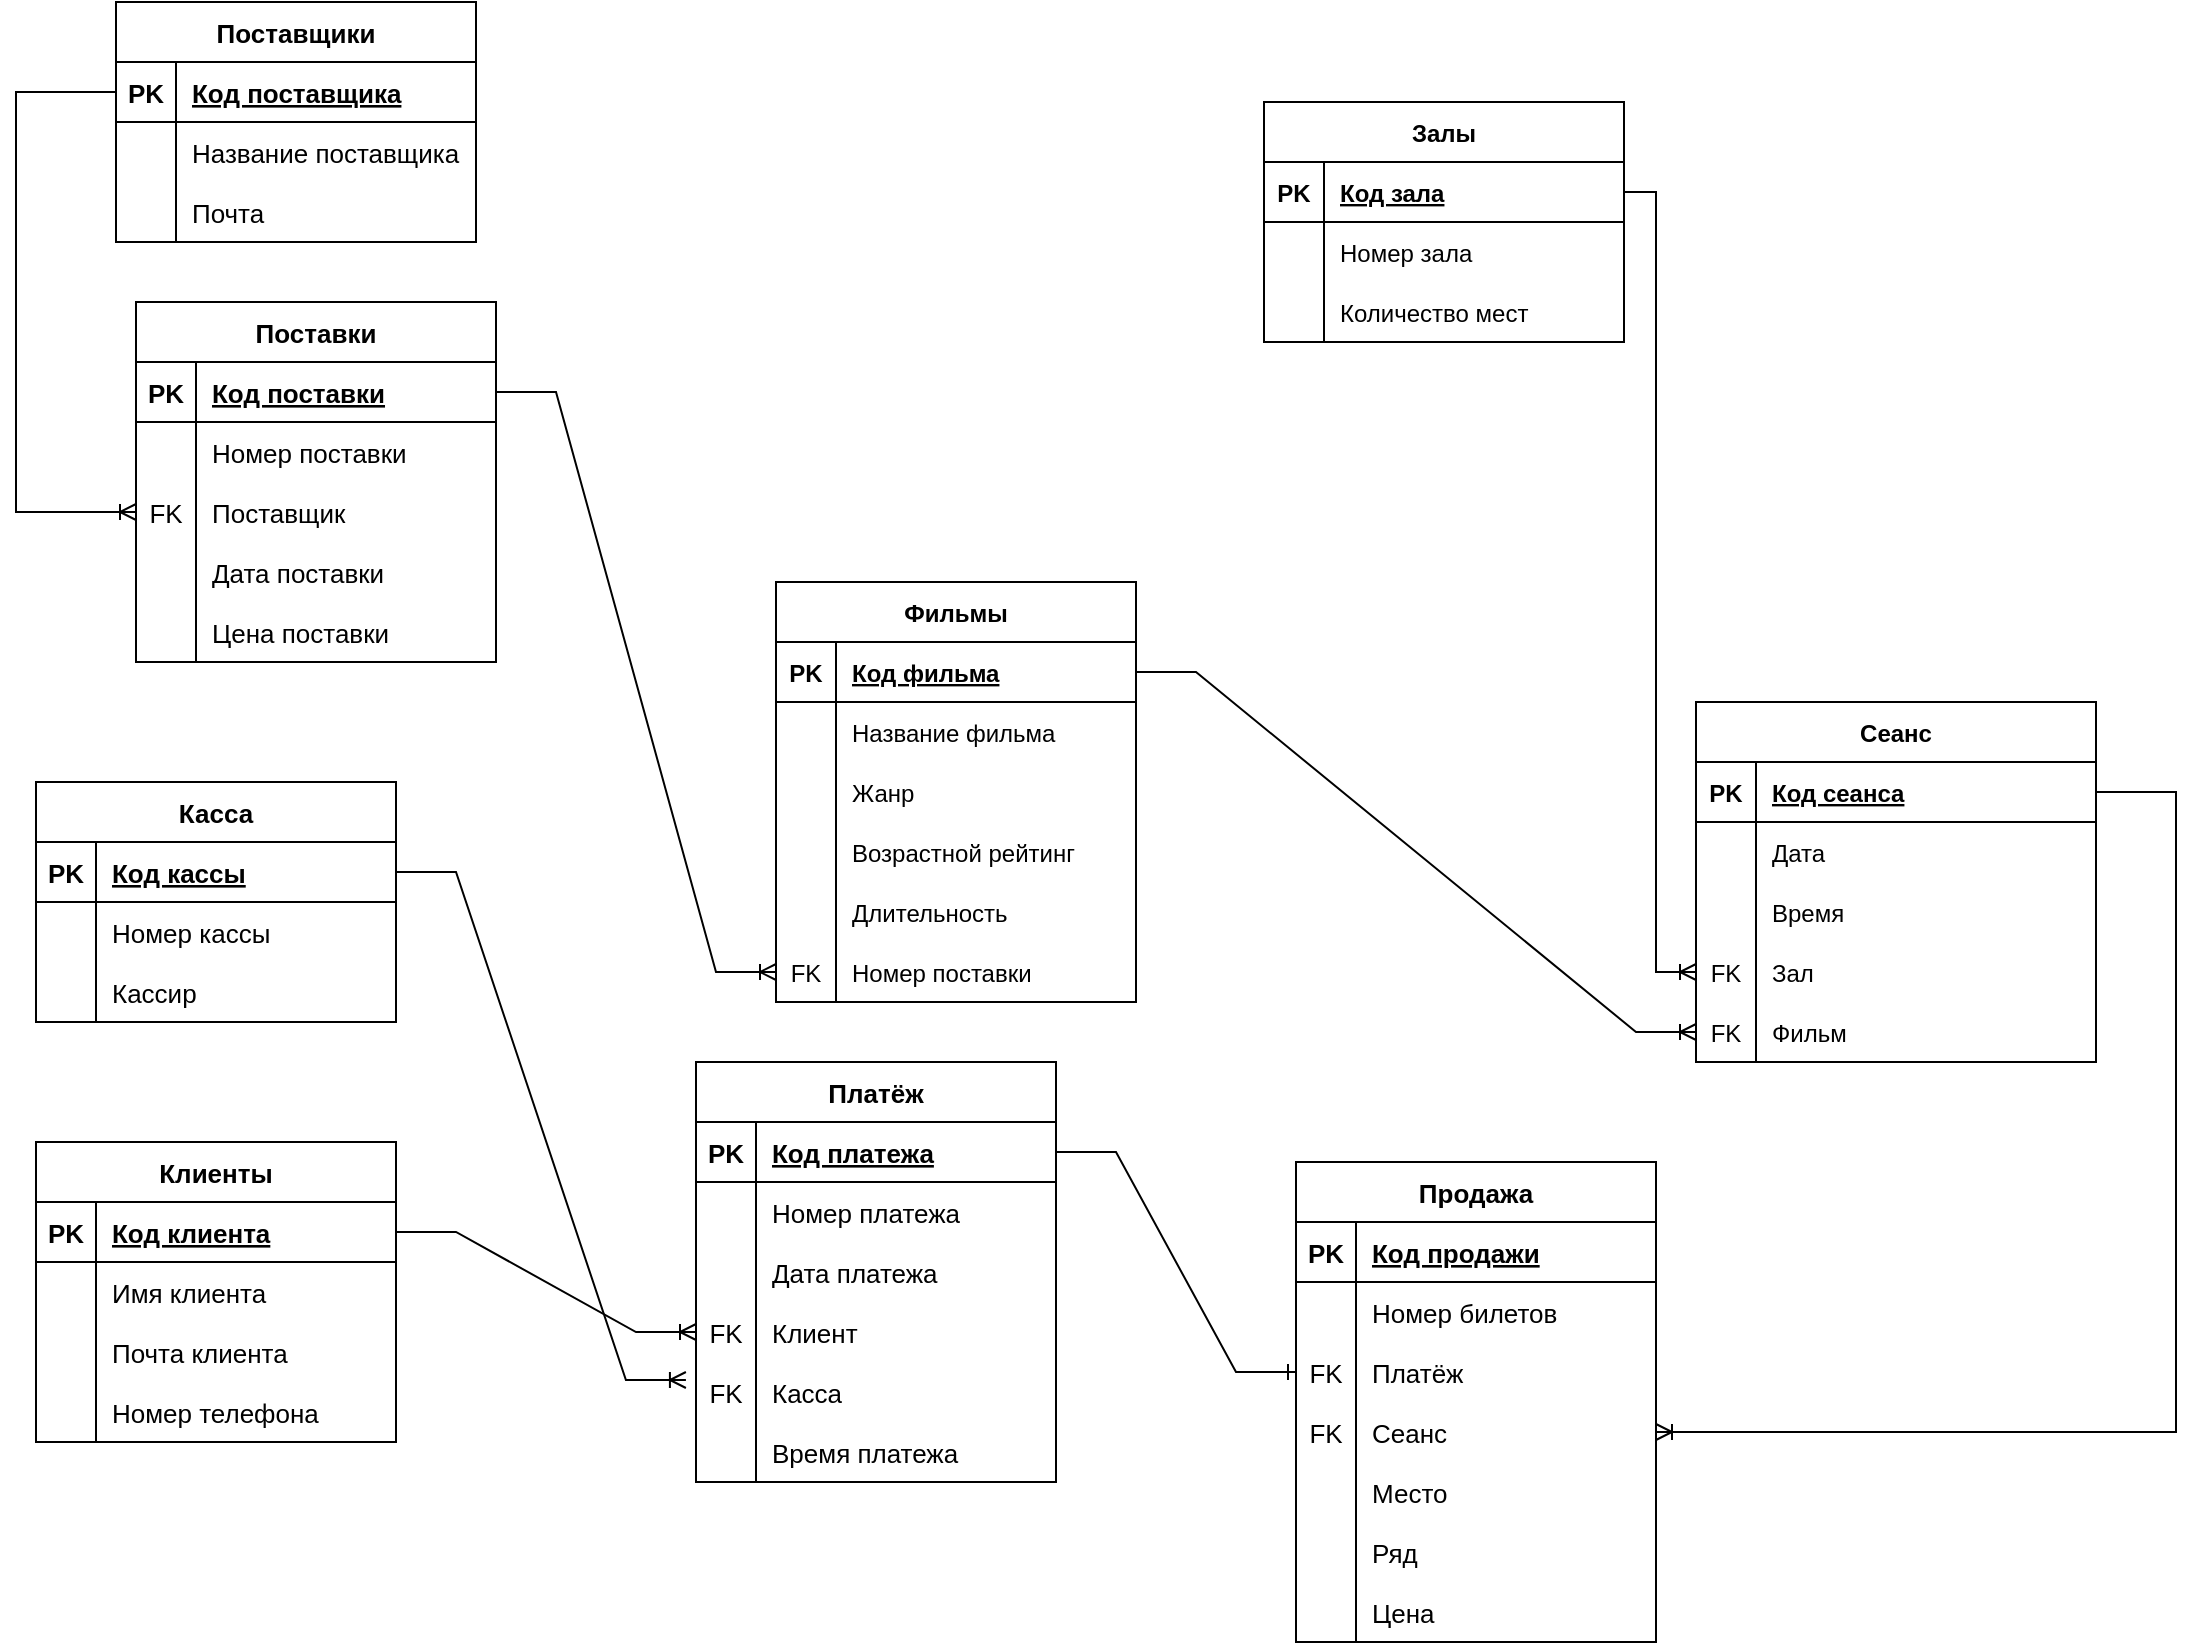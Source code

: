 <mxfile version="20.6.2" type="device" pages="4"><diagram id="SoqPf_awnRTNg39483Q4" name="er"><mxGraphModel dx="1817" dy="551" grid="1" gridSize="10" guides="1" tooltips="1" connect="1" arrows="1" fold="1" page="1" pageScale="1" pageWidth="827" pageHeight="1169" math="0" shadow="0"><root><mxCell id="0"/><mxCell id="1" parent="0"/><mxCell id="7oDIG7_w2mXagXVAhpsV-36" value="Залы" style="shape=table;startSize=30;container=1;collapsible=1;childLayout=tableLayout;fixedRows=1;rowLines=0;fontStyle=1;align=center;resizeLast=1;" parent="1" vertex="1"><mxGeometry x="324" y="240" width="180" height="120" as="geometry"/></mxCell><mxCell id="7oDIG7_w2mXagXVAhpsV-37" value="" style="shape=tableRow;horizontal=0;startSize=0;swimlaneHead=0;swimlaneBody=0;fillColor=none;collapsible=0;dropTarget=0;points=[[0,0.5],[1,0.5]];portConstraint=eastwest;top=0;left=0;right=0;bottom=1;" parent="7oDIG7_w2mXagXVAhpsV-36" vertex="1"><mxGeometry y="30" width="180" height="30" as="geometry"/></mxCell><mxCell id="7oDIG7_w2mXagXVAhpsV-38" value="PK" style="shape=partialRectangle;connectable=0;fillColor=none;top=0;left=0;bottom=0;right=0;fontStyle=1;overflow=hidden;" parent="7oDIG7_w2mXagXVAhpsV-37" vertex="1"><mxGeometry width="30" height="30" as="geometry"><mxRectangle width="30" height="30" as="alternateBounds"/></mxGeometry></mxCell><mxCell id="7oDIG7_w2mXagXVAhpsV-39" value="Код зала" style="shape=partialRectangle;connectable=0;fillColor=none;top=0;left=0;bottom=0;right=0;align=left;spacingLeft=6;fontStyle=5;overflow=hidden;" parent="7oDIG7_w2mXagXVAhpsV-37" vertex="1"><mxGeometry x="30" width="150" height="30" as="geometry"><mxRectangle width="150" height="30" as="alternateBounds"/></mxGeometry></mxCell><mxCell id="7oDIG7_w2mXagXVAhpsV-40" value="" style="shape=tableRow;horizontal=0;startSize=0;swimlaneHead=0;swimlaneBody=0;fillColor=none;collapsible=0;dropTarget=0;points=[[0,0.5],[1,0.5]];portConstraint=eastwest;top=0;left=0;right=0;bottom=0;" parent="7oDIG7_w2mXagXVAhpsV-36" vertex="1"><mxGeometry y="60" width="180" height="30" as="geometry"/></mxCell><mxCell id="7oDIG7_w2mXagXVAhpsV-41" value="" style="shape=partialRectangle;connectable=0;fillColor=none;top=0;left=0;bottom=0;right=0;editable=1;overflow=hidden;" parent="7oDIG7_w2mXagXVAhpsV-40" vertex="1"><mxGeometry width="30" height="30" as="geometry"><mxRectangle width="30" height="30" as="alternateBounds"/></mxGeometry></mxCell><mxCell id="7oDIG7_w2mXagXVAhpsV-42" value="Номер зала" style="shape=partialRectangle;connectable=0;fillColor=none;top=0;left=0;bottom=0;right=0;align=left;spacingLeft=6;overflow=hidden;" parent="7oDIG7_w2mXagXVAhpsV-40" vertex="1"><mxGeometry x="30" width="150" height="30" as="geometry"><mxRectangle width="150" height="30" as="alternateBounds"/></mxGeometry></mxCell><mxCell id="7oDIG7_w2mXagXVAhpsV-43" value="" style="shape=tableRow;horizontal=0;startSize=0;swimlaneHead=0;swimlaneBody=0;fillColor=none;collapsible=0;dropTarget=0;points=[[0,0.5],[1,0.5]];portConstraint=eastwest;top=0;left=0;right=0;bottom=0;" parent="7oDIG7_w2mXagXVAhpsV-36" vertex="1"><mxGeometry y="90" width="180" height="30" as="geometry"/></mxCell><mxCell id="7oDIG7_w2mXagXVAhpsV-44" value="" style="shape=partialRectangle;connectable=0;fillColor=none;top=0;left=0;bottom=0;right=0;editable=1;overflow=hidden;" parent="7oDIG7_w2mXagXVAhpsV-43" vertex="1"><mxGeometry width="30" height="30" as="geometry"><mxRectangle width="30" height="30" as="alternateBounds"/></mxGeometry></mxCell><mxCell id="7oDIG7_w2mXagXVAhpsV-45" value="Количество мест" style="shape=partialRectangle;connectable=0;fillColor=none;top=0;left=0;bottom=0;right=0;align=left;spacingLeft=6;overflow=hidden;" parent="7oDIG7_w2mXagXVAhpsV-43" vertex="1"><mxGeometry x="30" width="150" height="30" as="geometry"><mxRectangle width="150" height="30" as="alternateBounds"/></mxGeometry></mxCell><mxCell id="7oDIG7_w2mXagXVAhpsV-49" value="Фильмы" style="shape=table;startSize=30;container=1;collapsible=1;childLayout=tableLayout;fixedRows=1;rowLines=0;fontStyle=1;align=center;resizeLast=1;" parent="1" vertex="1"><mxGeometry x="80" y="480" width="180" height="210" as="geometry"/></mxCell><mxCell id="7oDIG7_w2mXagXVAhpsV-50" value="" style="shape=tableRow;horizontal=0;startSize=0;swimlaneHead=0;swimlaneBody=0;fillColor=none;collapsible=0;dropTarget=0;points=[[0,0.5],[1,0.5]];portConstraint=eastwest;top=0;left=0;right=0;bottom=1;" parent="7oDIG7_w2mXagXVAhpsV-49" vertex="1"><mxGeometry y="30" width="180" height="30" as="geometry"/></mxCell><mxCell id="7oDIG7_w2mXagXVAhpsV-51" value="PK" style="shape=partialRectangle;connectable=0;fillColor=none;top=0;left=0;bottom=0;right=0;fontStyle=1;overflow=hidden;" parent="7oDIG7_w2mXagXVAhpsV-50" vertex="1"><mxGeometry width="30" height="30" as="geometry"><mxRectangle width="30" height="30" as="alternateBounds"/></mxGeometry></mxCell><mxCell id="7oDIG7_w2mXagXVAhpsV-52" value="Код фильма" style="shape=partialRectangle;connectable=0;fillColor=none;top=0;left=0;bottom=0;right=0;align=left;spacingLeft=6;fontStyle=5;overflow=hidden;" parent="7oDIG7_w2mXagXVAhpsV-50" vertex="1"><mxGeometry x="30" width="150" height="30" as="geometry"><mxRectangle width="150" height="30" as="alternateBounds"/></mxGeometry></mxCell><mxCell id="7oDIG7_w2mXagXVAhpsV-53" value="" style="shape=tableRow;horizontal=0;startSize=0;swimlaneHead=0;swimlaneBody=0;fillColor=none;collapsible=0;dropTarget=0;points=[[0,0.5],[1,0.5]];portConstraint=eastwest;top=0;left=0;right=0;bottom=0;" parent="7oDIG7_w2mXagXVAhpsV-49" vertex="1"><mxGeometry y="60" width="180" height="30" as="geometry"/></mxCell><mxCell id="7oDIG7_w2mXagXVAhpsV-54" value="" style="shape=partialRectangle;connectable=0;fillColor=none;top=0;left=0;bottom=0;right=0;editable=1;overflow=hidden;" parent="7oDIG7_w2mXagXVAhpsV-53" vertex="1"><mxGeometry width="30" height="30" as="geometry"><mxRectangle width="30" height="30" as="alternateBounds"/></mxGeometry></mxCell><mxCell id="7oDIG7_w2mXagXVAhpsV-55" value="Название фильма" style="shape=partialRectangle;connectable=0;fillColor=none;top=0;left=0;bottom=0;right=0;align=left;spacingLeft=6;overflow=hidden;" parent="7oDIG7_w2mXagXVAhpsV-53" vertex="1"><mxGeometry x="30" width="150" height="30" as="geometry"><mxRectangle width="150" height="30" as="alternateBounds"/></mxGeometry></mxCell><mxCell id="7oDIG7_w2mXagXVAhpsV-56" value="" style="shape=tableRow;horizontal=0;startSize=0;swimlaneHead=0;swimlaneBody=0;fillColor=none;collapsible=0;dropTarget=0;points=[[0,0.5],[1,0.5]];portConstraint=eastwest;top=0;left=0;right=0;bottom=0;" parent="7oDIG7_w2mXagXVAhpsV-49" vertex="1"><mxGeometry y="90" width="180" height="30" as="geometry"/></mxCell><mxCell id="7oDIG7_w2mXagXVAhpsV-57" value="" style="shape=partialRectangle;connectable=0;fillColor=none;top=0;left=0;bottom=0;right=0;editable=1;overflow=hidden;" parent="7oDIG7_w2mXagXVAhpsV-56" vertex="1"><mxGeometry width="30" height="30" as="geometry"><mxRectangle width="30" height="30" as="alternateBounds"/></mxGeometry></mxCell><mxCell id="7oDIG7_w2mXagXVAhpsV-58" value="Жанр" style="shape=partialRectangle;connectable=0;fillColor=none;top=0;left=0;bottom=0;right=0;align=left;spacingLeft=6;overflow=hidden;" parent="7oDIG7_w2mXagXVAhpsV-56" vertex="1"><mxGeometry x="30" width="150" height="30" as="geometry"><mxRectangle width="150" height="30" as="alternateBounds"/></mxGeometry></mxCell><mxCell id="7oDIG7_w2mXagXVAhpsV-59" value="" style="shape=tableRow;horizontal=0;startSize=0;swimlaneHead=0;swimlaneBody=0;fillColor=none;collapsible=0;dropTarget=0;points=[[0,0.5],[1,0.5]];portConstraint=eastwest;top=0;left=0;right=0;bottom=0;" parent="7oDIG7_w2mXagXVAhpsV-49" vertex="1"><mxGeometry y="120" width="180" height="30" as="geometry"/></mxCell><mxCell id="7oDIG7_w2mXagXVAhpsV-60" value="" style="shape=partialRectangle;connectable=0;fillColor=none;top=0;left=0;bottom=0;right=0;editable=1;overflow=hidden;" parent="7oDIG7_w2mXagXVAhpsV-59" vertex="1"><mxGeometry width="30" height="30" as="geometry"><mxRectangle width="30" height="30" as="alternateBounds"/></mxGeometry></mxCell><mxCell id="7oDIG7_w2mXagXVAhpsV-61" value="Возрастной рейтинг" style="shape=partialRectangle;connectable=0;fillColor=none;top=0;left=0;bottom=0;right=0;align=left;spacingLeft=6;overflow=hidden;" parent="7oDIG7_w2mXagXVAhpsV-59" vertex="1"><mxGeometry x="30" width="150" height="30" as="geometry"><mxRectangle width="150" height="30" as="alternateBounds"/></mxGeometry></mxCell><mxCell id="7oDIG7_w2mXagXVAhpsV-88" value="" style="shape=tableRow;horizontal=0;startSize=0;swimlaneHead=0;swimlaneBody=0;fillColor=none;collapsible=0;dropTarget=0;points=[[0,0.5],[1,0.5]];portConstraint=eastwest;top=0;left=0;right=0;bottom=0;" parent="7oDIG7_w2mXagXVAhpsV-49" vertex="1"><mxGeometry y="150" width="180" height="30" as="geometry"/></mxCell><mxCell id="7oDIG7_w2mXagXVAhpsV-89" value="" style="shape=partialRectangle;connectable=0;fillColor=none;top=0;left=0;bottom=0;right=0;editable=1;overflow=hidden;" parent="7oDIG7_w2mXagXVAhpsV-88" vertex="1"><mxGeometry width="30" height="30" as="geometry"><mxRectangle width="30" height="30" as="alternateBounds"/></mxGeometry></mxCell><mxCell id="7oDIG7_w2mXagXVAhpsV-90" value="Длительность" style="shape=partialRectangle;connectable=0;fillColor=none;top=0;left=0;bottom=0;right=0;align=left;spacingLeft=6;overflow=hidden;" parent="7oDIG7_w2mXagXVAhpsV-88" vertex="1"><mxGeometry x="30" width="150" height="30" as="geometry"><mxRectangle width="150" height="30" as="alternateBounds"/></mxGeometry></mxCell><mxCell id="BFl0_yjeS6egNwrvN6Uc-102" value="" style="shape=tableRow;horizontal=0;startSize=0;swimlaneHead=0;swimlaneBody=0;fillColor=none;collapsible=0;dropTarget=0;points=[[0,0.5],[1,0.5]];portConstraint=eastwest;top=0;left=0;right=0;bottom=0;" parent="7oDIG7_w2mXagXVAhpsV-49" vertex="1"><mxGeometry y="180" width="180" height="30" as="geometry"/></mxCell><mxCell id="BFl0_yjeS6egNwrvN6Uc-103" value="FK" style="shape=partialRectangle;connectable=0;fillColor=none;top=0;left=0;bottom=0;right=0;editable=1;overflow=hidden;" parent="BFl0_yjeS6egNwrvN6Uc-102" vertex="1"><mxGeometry width="30" height="30" as="geometry"><mxRectangle width="30" height="30" as="alternateBounds"/></mxGeometry></mxCell><mxCell id="BFl0_yjeS6egNwrvN6Uc-104" value="Номер поставки" style="shape=partialRectangle;connectable=0;fillColor=none;top=0;left=0;bottom=0;right=0;align=left;spacingLeft=6;overflow=hidden;" parent="BFl0_yjeS6egNwrvN6Uc-102" vertex="1"><mxGeometry x="30" width="150" height="30" as="geometry"><mxRectangle width="150" height="30" as="alternateBounds"/></mxGeometry></mxCell><mxCell id="7oDIG7_w2mXagXVAhpsV-62" value="Сеанс" style="shape=table;startSize=30;container=1;collapsible=1;childLayout=tableLayout;fixedRows=1;rowLines=0;fontStyle=1;align=center;resizeLast=1;" parent="1" vertex="1"><mxGeometry x="540" y="540" width="200" height="180" as="geometry"/></mxCell><mxCell id="7oDIG7_w2mXagXVAhpsV-63" value="" style="shape=tableRow;horizontal=0;startSize=0;swimlaneHead=0;swimlaneBody=0;fillColor=none;collapsible=0;dropTarget=0;points=[[0,0.5],[1,0.5]];portConstraint=eastwest;top=0;left=0;right=0;bottom=1;" parent="7oDIG7_w2mXagXVAhpsV-62" vertex="1"><mxGeometry y="30" width="200" height="30" as="geometry"/></mxCell><mxCell id="7oDIG7_w2mXagXVAhpsV-64" value="PK" style="shape=partialRectangle;connectable=0;fillColor=none;top=0;left=0;bottom=0;right=0;fontStyle=1;overflow=hidden;" parent="7oDIG7_w2mXagXVAhpsV-63" vertex="1"><mxGeometry width="30" height="30" as="geometry"><mxRectangle width="30" height="30" as="alternateBounds"/></mxGeometry></mxCell><mxCell id="7oDIG7_w2mXagXVAhpsV-65" value="Код сеанса" style="shape=partialRectangle;connectable=0;fillColor=none;top=0;left=0;bottom=0;right=0;align=left;spacingLeft=6;fontStyle=5;overflow=hidden;" parent="7oDIG7_w2mXagXVAhpsV-63" vertex="1"><mxGeometry x="30" width="170" height="30" as="geometry"><mxRectangle width="170" height="30" as="alternateBounds"/></mxGeometry></mxCell><mxCell id="7oDIG7_w2mXagXVAhpsV-66" value="" style="shape=tableRow;horizontal=0;startSize=0;swimlaneHead=0;swimlaneBody=0;fillColor=none;collapsible=0;dropTarget=0;points=[[0,0.5],[1,0.5]];portConstraint=eastwest;top=0;left=0;right=0;bottom=0;" parent="7oDIG7_w2mXagXVAhpsV-62" vertex="1"><mxGeometry y="60" width="200" height="30" as="geometry"/></mxCell><mxCell id="7oDIG7_w2mXagXVAhpsV-67" value="" style="shape=partialRectangle;connectable=0;fillColor=none;top=0;left=0;bottom=0;right=0;editable=1;overflow=hidden;" parent="7oDIG7_w2mXagXVAhpsV-66" vertex="1"><mxGeometry width="30" height="30" as="geometry"><mxRectangle width="30" height="30" as="alternateBounds"/></mxGeometry></mxCell><mxCell id="7oDIG7_w2mXagXVAhpsV-68" value="Дата" style="shape=partialRectangle;connectable=0;fillColor=none;top=0;left=0;bottom=0;right=0;align=left;spacingLeft=6;overflow=hidden;" parent="7oDIG7_w2mXagXVAhpsV-66" vertex="1"><mxGeometry x="30" width="170" height="30" as="geometry"><mxRectangle width="170" height="30" as="alternateBounds"/></mxGeometry></mxCell><mxCell id="7oDIG7_w2mXagXVAhpsV-69" value="" style="shape=tableRow;horizontal=0;startSize=0;swimlaneHead=0;swimlaneBody=0;fillColor=none;collapsible=0;dropTarget=0;points=[[0,0.5],[1,0.5]];portConstraint=eastwest;top=0;left=0;right=0;bottom=0;" parent="7oDIG7_w2mXagXVAhpsV-62" vertex="1"><mxGeometry y="90" width="200" height="30" as="geometry"/></mxCell><mxCell id="7oDIG7_w2mXagXVAhpsV-70" value="" style="shape=partialRectangle;connectable=0;fillColor=none;top=0;left=0;bottom=0;right=0;editable=1;overflow=hidden;" parent="7oDIG7_w2mXagXVAhpsV-69" vertex="1"><mxGeometry width="30" height="30" as="geometry"><mxRectangle width="30" height="30" as="alternateBounds"/></mxGeometry></mxCell><mxCell id="7oDIG7_w2mXagXVAhpsV-71" value="Время" style="shape=partialRectangle;connectable=0;fillColor=none;top=0;left=0;bottom=0;right=0;align=left;spacingLeft=6;overflow=hidden;" parent="7oDIG7_w2mXagXVAhpsV-69" vertex="1"><mxGeometry x="30" width="170" height="30" as="geometry"><mxRectangle width="170" height="30" as="alternateBounds"/></mxGeometry></mxCell><mxCell id="7oDIG7_w2mXagXVAhpsV-72" value="" style="shape=tableRow;horizontal=0;startSize=0;swimlaneHead=0;swimlaneBody=0;fillColor=none;collapsible=0;dropTarget=0;points=[[0,0.5],[1,0.5]];portConstraint=eastwest;top=0;left=0;right=0;bottom=0;" parent="7oDIG7_w2mXagXVAhpsV-62" vertex="1"><mxGeometry y="120" width="200" height="30" as="geometry"/></mxCell><mxCell id="7oDIG7_w2mXagXVAhpsV-73" value="FK" style="shape=partialRectangle;connectable=0;fillColor=none;top=0;left=0;bottom=0;right=0;editable=1;overflow=hidden;" parent="7oDIG7_w2mXagXVAhpsV-72" vertex="1"><mxGeometry width="30" height="30" as="geometry"><mxRectangle width="30" height="30" as="alternateBounds"/></mxGeometry></mxCell><mxCell id="7oDIG7_w2mXagXVAhpsV-74" value="Зал" style="shape=partialRectangle;connectable=0;fillColor=none;top=0;left=0;bottom=0;right=0;align=left;spacingLeft=6;overflow=hidden;" parent="7oDIG7_w2mXagXVAhpsV-72" vertex="1"><mxGeometry x="30" width="170" height="30" as="geometry"><mxRectangle width="170" height="30" as="alternateBounds"/></mxGeometry></mxCell><mxCell id="7oDIG7_w2mXagXVAhpsV-91" value="" style="shape=tableRow;horizontal=0;startSize=0;swimlaneHead=0;swimlaneBody=0;fillColor=none;collapsible=0;dropTarget=0;points=[[0,0.5],[1,0.5]];portConstraint=eastwest;top=0;left=0;right=0;bottom=0;" parent="7oDIG7_w2mXagXVAhpsV-62" vertex="1"><mxGeometry y="150" width="200" height="30" as="geometry"/></mxCell><mxCell id="7oDIG7_w2mXagXVAhpsV-92" value="FK" style="shape=partialRectangle;connectable=0;fillColor=none;top=0;left=0;bottom=0;right=0;editable=1;overflow=hidden;" parent="7oDIG7_w2mXagXVAhpsV-91" vertex="1"><mxGeometry width="30" height="30" as="geometry"><mxRectangle width="30" height="30" as="alternateBounds"/></mxGeometry></mxCell><mxCell id="7oDIG7_w2mXagXVAhpsV-93" value="Фильм" style="shape=partialRectangle;connectable=0;fillColor=none;top=0;left=0;bottom=0;right=0;align=left;spacingLeft=6;overflow=hidden;" parent="7oDIG7_w2mXagXVAhpsV-91" vertex="1"><mxGeometry x="30" width="170" height="30" as="geometry"><mxRectangle width="170" height="30" as="alternateBounds"/></mxGeometry></mxCell><mxCell id="7oDIG7_w2mXagXVAhpsV-98" value="" style="edgeStyle=entityRelationEdgeStyle;fontSize=12;html=1;endArrow=ERoneToMany;rounded=0;exitX=1;exitY=0.5;exitDx=0;exitDy=0;entryX=0;entryY=0.5;entryDx=0;entryDy=0;" parent="1" source="7oDIG7_w2mXagXVAhpsV-50" target="7oDIG7_w2mXagXVAhpsV-91" edge="1"><mxGeometry width="100" height="100" relative="1" as="geometry"><mxPoint x="360" y="560" as="sourcePoint"/><mxPoint x="460" y="460" as="targetPoint"/></mxGeometry></mxCell><mxCell id="7oDIG7_w2mXagXVAhpsV-100" value="" style="edgeStyle=elbowEdgeStyle;fontSize=12;html=1;endArrow=ERoneToMany;rounded=0;exitX=1;exitY=0.5;exitDx=0;exitDy=0;entryX=0;entryY=0.5;entryDx=0;entryDy=0;" parent="1" source="7oDIG7_w2mXagXVAhpsV-37" target="7oDIG7_w2mXagXVAhpsV-72" edge="1"><mxGeometry width="100" height="100" relative="1" as="geometry"><mxPoint x="810" y="500" as="sourcePoint"/><mxPoint x="910" y="400" as="targetPoint"/><Array as="points"><mxPoint x="520" y="490"/></Array></mxGeometry></mxCell><mxCell id="BFl0_yjeS6egNwrvN6Uc-1" value="Продажа" style="shape=table;startSize=30;container=1;collapsible=1;childLayout=tableLayout;fixedRows=1;rowLines=0;fontStyle=1;align=center;resizeLast=1;labelBackgroundColor=none;strokeColor=default;fontSize=13;" parent="1" vertex="1"><mxGeometry x="340" y="770" width="180" height="240" as="geometry"/></mxCell><mxCell id="BFl0_yjeS6egNwrvN6Uc-2" value="" style="shape=tableRow;horizontal=0;startSize=0;swimlaneHead=0;swimlaneBody=0;fillColor=none;collapsible=0;dropTarget=0;points=[[0,0.5],[1,0.5]];portConstraint=eastwest;top=0;left=0;right=0;bottom=1;labelBackgroundColor=none;strokeColor=default;fontSize=13;" parent="BFl0_yjeS6egNwrvN6Uc-1" vertex="1"><mxGeometry y="30" width="180" height="30" as="geometry"/></mxCell><mxCell id="BFl0_yjeS6egNwrvN6Uc-3" value="PK" style="shape=partialRectangle;connectable=0;fillColor=none;top=0;left=0;bottom=0;right=0;fontStyle=1;overflow=hidden;labelBackgroundColor=none;strokeColor=default;fontSize=13;" parent="BFl0_yjeS6egNwrvN6Uc-2" vertex="1"><mxGeometry width="30" height="30" as="geometry"><mxRectangle width="30" height="30" as="alternateBounds"/></mxGeometry></mxCell><mxCell id="BFl0_yjeS6egNwrvN6Uc-4" value="Код продажи" style="shape=partialRectangle;connectable=0;fillColor=none;top=0;left=0;bottom=0;right=0;align=left;spacingLeft=6;fontStyle=5;overflow=hidden;labelBackgroundColor=none;strokeColor=default;fontSize=13;" parent="BFl0_yjeS6egNwrvN6Uc-2" vertex="1"><mxGeometry x="30" width="150" height="30" as="geometry"><mxRectangle width="150" height="30" as="alternateBounds"/></mxGeometry></mxCell><mxCell id="BFl0_yjeS6egNwrvN6Uc-5" value="" style="shape=tableRow;horizontal=0;startSize=0;swimlaneHead=0;swimlaneBody=0;fillColor=none;collapsible=0;dropTarget=0;points=[[0,0.5],[1,0.5]];portConstraint=eastwest;top=0;left=0;right=0;bottom=0;labelBackgroundColor=none;strokeColor=default;fontSize=13;" parent="BFl0_yjeS6egNwrvN6Uc-1" vertex="1"><mxGeometry y="60" width="180" height="30" as="geometry"/></mxCell><mxCell id="BFl0_yjeS6egNwrvN6Uc-6" value="" style="shape=partialRectangle;connectable=0;fillColor=none;top=0;left=0;bottom=0;right=0;editable=1;overflow=hidden;labelBackgroundColor=none;strokeColor=default;fontSize=13;" parent="BFl0_yjeS6egNwrvN6Uc-5" vertex="1"><mxGeometry width="30" height="30" as="geometry"><mxRectangle width="30" height="30" as="alternateBounds"/></mxGeometry></mxCell><mxCell id="BFl0_yjeS6egNwrvN6Uc-7" value="Номер билетов" style="shape=partialRectangle;connectable=0;fillColor=none;top=0;left=0;bottom=0;right=0;align=left;spacingLeft=6;overflow=hidden;labelBackgroundColor=none;strokeColor=default;fontSize=13;" parent="BFl0_yjeS6egNwrvN6Uc-5" vertex="1"><mxGeometry x="30" width="150" height="30" as="geometry"><mxRectangle width="150" height="30" as="alternateBounds"/></mxGeometry></mxCell><mxCell id="BFl0_yjeS6egNwrvN6Uc-8" value="" style="shape=tableRow;horizontal=0;startSize=0;swimlaneHead=0;swimlaneBody=0;fillColor=none;collapsible=0;dropTarget=0;points=[[0,0.5],[1,0.5]];portConstraint=eastwest;top=0;left=0;right=0;bottom=0;labelBackgroundColor=none;strokeColor=default;fontSize=13;" parent="BFl0_yjeS6egNwrvN6Uc-1" vertex="1"><mxGeometry y="90" width="180" height="30" as="geometry"/></mxCell><mxCell id="BFl0_yjeS6egNwrvN6Uc-9" value="FK" style="shape=partialRectangle;connectable=0;fillColor=none;top=0;left=0;bottom=0;right=0;editable=1;overflow=hidden;labelBackgroundColor=none;strokeColor=default;fontSize=13;" parent="BFl0_yjeS6egNwrvN6Uc-8" vertex="1"><mxGeometry width="30" height="30" as="geometry"><mxRectangle width="30" height="30" as="alternateBounds"/></mxGeometry></mxCell><mxCell id="BFl0_yjeS6egNwrvN6Uc-10" value="Платёж" style="shape=partialRectangle;connectable=0;fillColor=none;top=0;left=0;bottom=0;right=0;align=left;spacingLeft=6;overflow=hidden;labelBackgroundColor=none;strokeColor=default;fontSize=13;" parent="BFl0_yjeS6egNwrvN6Uc-8" vertex="1"><mxGeometry x="30" width="150" height="30" as="geometry"><mxRectangle width="150" height="30" as="alternateBounds"/></mxGeometry></mxCell><mxCell id="BFl0_yjeS6egNwrvN6Uc-11" value="" style="shape=tableRow;horizontal=0;startSize=0;swimlaneHead=0;swimlaneBody=0;fillColor=none;collapsible=0;dropTarget=0;points=[[0,0.5],[1,0.5]];portConstraint=eastwest;top=0;left=0;right=0;bottom=0;labelBackgroundColor=none;strokeColor=default;fontSize=13;" parent="BFl0_yjeS6egNwrvN6Uc-1" vertex="1"><mxGeometry y="120" width="180" height="30" as="geometry"/></mxCell><mxCell id="BFl0_yjeS6egNwrvN6Uc-12" value="FK" style="shape=partialRectangle;connectable=0;fillColor=none;top=0;left=0;bottom=0;right=0;editable=1;overflow=hidden;labelBackgroundColor=none;strokeColor=default;fontSize=13;" parent="BFl0_yjeS6egNwrvN6Uc-11" vertex="1"><mxGeometry width="30" height="30" as="geometry"><mxRectangle width="30" height="30" as="alternateBounds"/></mxGeometry></mxCell><mxCell id="BFl0_yjeS6egNwrvN6Uc-13" value="Сеанс" style="shape=partialRectangle;connectable=0;fillColor=none;top=0;left=0;bottom=0;right=0;align=left;spacingLeft=6;overflow=hidden;labelBackgroundColor=none;strokeColor=default;fontSize=13;" parent="BFl0_yjeS6egNwrvN6Uc-11" vertex="1"><mxGeometry x="30" width="150" height="30" as="geometry"><mxRectangle width="150" height="30" as="alternateBounds"/></mxGeometry></mxCell><mxCell id="BFl0_yjeS6egNwrvN6Uc-65" value="" style="shape=tableRow;horizontal=0;startSize=0;swimlaneHead=0;swimlaneBody=0;fillColor=none;collapsible=0;dropTarget=0;points=[[0,0.5],[1,0.5]];portConstraint=eastwest;top=0;left=0;right=0;bottom=0;labelBackgroundColor=none;strokeColor=default;fontSize=13;" parent="BFl0_yjeS6egNwrvN6Uc-1" vertex="1"><mxGeometry y="150" width="180" height="30" as="geometry"/></mxCell><mxCell id="BFl0_yjeS6egNwrvN6Uc-66" value="" style="shape=partialRectangle;connectable=0;fillColor=none;top=0;left=0;bottom=0;right=0;editable=1;overflow=hidden;labelBackgroundColor=none;strokeColor=default;fontSize=13;" parent="BFl0_yjeS6egNwrvN6Uc-65" vertex="1"><mxGeometry width="30" height="30" as="geometry"><mxRectangle width="30" height="30" as="alternateBounds"/></mxGeometry></mxCell><mxCell id="BFl0_yjeS6egNwrvN6Uc-67" value="Место" style="shape=partialRectangle;connectable=0;fillColor=none;top=0;left=0;bottom=0;right=0;align=left;spacingLeft=6;overflow=hidden;labelBackgroundColor=none;strokeColor=default;fontSize=13;" parent="BFl0_yjeS6egNwrvN6Uc-65" vertex="1"><mxGeometry x="30" width="150" height="30" as="geometry"><mxRectangle width="150" height="30" as="alternateBounds"/></mxGeometry></mxCell><mxCell id="BFl0_yjeS6egNwrvN6Uc-68" value="" style="shape=tableRow;horizontal=0;startSize=0;swimlaneHead=0;swimlaneBody=0;fillColor=none;collapsible=0;dropTarget=0;points=[[0,0.5],[1,0.5]];portConstraint=eastwest;top=0;left=0;right=0;bottom=0;labelBackgroundColor=none;strokeColor=default;fontSize=13;" parent="BFl0_yjeS6egNwrvN6Uc-1" vertex="1"><mxGeometry y="180" width="180" height="30" as="geometry"/></mxCell><mxCell id="BFl0_yjeS6egNwrvN6Uc-69" value="" style="shape=partialRectangle;connectable=0;fillColor=none;top=0;left=0;bottom=0;right=0;editable=1;overflow=hidden;labelBackgroundColor=none;strokeColor=default;fontSize=13;" parent="BFl0_yjeS6egNwrvN6Uc-68" vertex="1"><mxGeometry width="30" height="30" as="geometry"><mxRectangle width="30" height="30" as="alternateBounds"/></mxGeometry></mxCell><mxCell id="BFl0_yjeS6egNwrvN6Uc-70" value="Ряд" style="shape=partialRectangle;connectable=0;fillColor=none;top=0;left=0;bottom=0;right=0;align=left;spacingLeft=6;overflow=hidden;labelBackgroundColor=none;strokeColor=default;fontSize=13;" parent="BFl0_yjeS6egNwrvN6Uc-68" vertex="1"><mxGeometry x="30" width="150" height="30" as="geometry"><mxRectangle width="150" height="30" as="alternateBounds"/></mxGeometry></mxCell><mxCell id="xBuATU5vGT2uJzx8Xcsr-24" value="" style="shape=tableRow;horizontal=0;startSize=0;swimlaneHead=0;swimlaneBody=0;fillColor=none;collapsible=0;dropTarget=0;points=[[0,0.5],[1,0.5]];portConstraint=eastwest;top=0;left=0;right=0;bottom=0;labelBackgroundColor=none;strokeColor=default;fontSize=13;" vertex="1" parent="BFl0_yjeS6egNwrvN6Uc-1"><mxGeometry y="210" width="180" height="30" as="geometry"/></mxCell><mxCell id="xBuATU5vGT2uJzx8Xcsr-25" value="" style="shape=partialRectangle;connectable=0;fillColor=none;top=0;left=0;bottom=0;right=0;editable=1;overflow=hidden;labelBackgroundColor=none;strokeColor=default;fontSize=13;" vertex="1" parent="xBuATU5vGT2uJzx8Xcsr-24"><mxGeometry width="30" height="30" as="geometry"><mxRectangle width="30" height="30" as="alternateBounds"/></mxGeometry></mxCell><mxCell id="xBuATU5vGT2uJzx8Xcsr-26" value="Цена" style="shape=partialRectangle;connectable=0;fillColor=none;top=0;left=0;bottom=0;right=0;align=left;spacingLeft=6;overflow=hidden;labelBackgroundColor=none;strokeColor=default;fontSize=13;" vertex="1" parent="xBuATU5vGT2uJzx8Xcsr-24"><mxGeometry x="30" width="150" height="30" as="geometry"><mxRectangle width="150" height="30" as="alternateBounds"/></mxGeometry></mxCell><mxCell id="BFl0_yjeS6egNwrvN6Uc-14" value="Платёж" style="shape=table;startSize=30;container=1;collapsible=1;childLayout=tableLayout;fixedRows=1;rowLines=0;fontStyle=1;align=center;resizeLast=1;labelBackgroundColor=none;strokeColor=default;fontSize=13;" parent="1" vertex="1"><mxGeometry x="40" y="720" width="180" height="210" as="geometry"/></mxCell><mxCell id="BFl0_yjeS6egNwrvN6Uc-15" value="" style="shape=tableRow;horizontal=0;startSize=0;swimlaneHead=0;swimlaneBody=0;fillColor=none;collapsible=0;dropTarget=0;points=[[0,0.5],[1,0.5]];portConstraint=eastwest;top=0;left=0;right=0;bottom=1;labelBackgroundColor=none;strokeColor=default;fontSize=13;" parent="BFl0_yjeS6egNwrvN6Uc-14" vertex="1"><mxGeometry y="30" width="180" height="30" as="geometry"/></mxCell><mxCell id="BFl0_yjeS6egNwrvN6Uc-16" value="PK" style="shape=partialRectangle;connectable=0;fillColor=none;top=0;left=0;bottom=0;right=0;fontStyle=1;overflow=hidden;labelBackgroundColor=none;strokeColor=default;fontSize=13;" parent="BFl0_yjeS6egNwrvN6Uc-15" vertex="1"><mxGeometry width="30" height="30" as="geometry"><mxRectangle width="30" height="30" as="alternateBounds"/></mxGeometry></mxCell><mxCell id="BFl0_yjeS6egNwrvN6Uc-17" value="Код платежа" style="shape=partialRectangle;connectable=0;fillColor=none;top=0;left=0;bottom=0;right=0;align=left;spacingLeft=6;fontStyle=5;overflow=hidden;labelBackgroundColor=none;strokeColor=default;fontSize=13;" parent="BFl0_yjeS6egNwrvN6Uc-15" vertex="1"><mxGeometry x="30" width="150" height="30" as="geometry"><mxRectangle width="150" height="30" as="alternateBounds"/></mxGeometry></mxCell><mxCell id="BFl0_yjeS6egNwrvN6Uc-18" value="" style="shape=tableRow;horizontal=0;startSize=0;swimlaneHead=0;swimlaneBody=0;fillColor=none;collapsible=0;dropTarget=0;points=[[0,0.5],[1,0.5]];portConstraint=eastwest;top=0;left=0;right=0;bottom=0;labelBackgroundColor=none;strokeColor=default;fontSize=13;" parent="BFl0_yjeS6egNwrvN6Uc-14" vertex="1"><mxGeometry y="60" width="180" height="30" as="geometry"/></mxCell><mxCell id="BFl0_yjeS6egNwrvN6Uc-19" value="" style="shape=partialRectangle;connectable=0;fillColor=none;top=0;left=0;bottom=0;right=0;editable=1;overflow=hidden;labelBackgroundColor=none;strokeColor=default;fontSize=13;" parent="BFl0_yjeS6egNwrvN6Uc-18" vertex="1"><mxGeometry width="30" height="30" as="geometry"><mxRectangle width="30" height="30" as="alternateBounds"/></mxGeometry></mxCell><mxCell id="BFl0_yjeS6egNwrvN6Uc-20" value="Номер платежа" style="shape=partialRectangle;connectable=0;fillColor=none;top=0;left=0;bottom=0;right=0;align=left;spacingLeft=6;overflow=hidden;labelBackgroundColor=none;strokeColor=default;fontSize=13;" parent="BFl0_yjeS6egNwrvN6Uc-18" vertex="1"><mxGeometry x="30" width="150" height="30" as="geometry"><mxRectangle width="150" height="30" as="alternateBounds"/></mxGeometry></mxCell><mxCell id="BFl0_yjeS6egNwrvN6Uc-21" value="" style="shape=tableRow;horizontal=0;startSize=0;swimlaneHead=0;swimlaneBody=0;fillColor=none;collapsible=0;dropTarget=0;points=[[0,0.5],[1,0.5]];portConstraint=eastwest;top=0;left=0;right=0;bottom=0;labelBackgroundColor=none;strokeColor=default;fontSize=13;" parent="BFl0_yjeS6egNwrvN6Uc-14" vertex="1"><mxGeometry y="90" width="180" height="30" as="geometry"/></mxCell><mxCell id="BFl0_yjeS6egNwrvN6Uc-22" value="" style="shape=partialRectangle;connectable=0;fillColor=none;top=0;left=0;bottom=0;right=0;editable=1;overflow=hidden;labelBackgroundColor=none;strokeColor=default;fontSize=13;" parent="BFl0_yjeS6egNwrvN6Uc-21" vertex="1"><mxGeometry width="30" height="30" as="geometry"><mxRectangle width="30" height="30" as="alternateBounds"/></mxGeometry></mxCell><mxCell id="BFl0_yjeS6egNwrvN6Uc-23" value="Дата платежа" style="shape=partialRectangle;connectable=0;fillColor=none;top=0;left=0;bottom=0;right=0;align=left;spacingLeft=6;overflow=hidden;labelBackgroundColor=none;strokeColor=default;fontSize=13;" parent="BFl0_yjeS6egNwrvN6Uc-21" vertex="1"><mxGeometry x="30" width="150" height="30" as="geometry"><mxRectangle width="150" height="30" as="alternateBounds"/></mxGeometry></mxCell><mxCell id="BFl0_yjeS6egNwrvN6Uc-40" value="" style="shape=tableRow;horizontal=0;startSize=0;swimlaneHead=0;swimlaneBody=0;fillColor=none;collapsible=0;dropTarget=0;points=[[0,0.5],[1,0.5]];portConstraint=eastwest;top=0;left=0;right=0;bottom=0;labelBackgroundColor=none;strokeColor=default;fontSize=13;" parent="BFl0_yjeS6egNwrvN6Uc-14" vertex="1"><mxGeometry y="120" width="180" height="30" as="geometry"/></mxCell><mxCell id="BFl0_yjeS6egNwrvN6Uc-41" value="FK" style="shape=partialRectangle;connectable=0;fillColor=none;top=0;left=0;bottom=0;right=0;editable=1;overflow=hidden;labelBackgroundColor=none;strokeColor=default;fontSize=13;" parent="BFl0_yjeS6egNwrvN6Uc-40" vertex="1"><mxGeometry width="30" height="30" as="geometry"><mxRectangle width="30" height="30" as="alternateBounds"/></mxGeometry></mxCell><mxCell id="BFl0_yjeS6egNwrvN6Uc-42" value="Клиент" style="shape=partialRectangle;connectable=0;fillColor=none;top=0;left=0;bottom=0;right=0;align=left;spacingLeft=6;overflow=hidden;labelBackgroundColor=none;strokeColor=default;fontSize=13;" parent="BFl0_yjeS6egNwrvN6Uc-40" vertex="1"><mxGeometry x="30" width="150" height="30" as="geometry"><mxRectangle width="150" height="30" as="alternateBounds"/></mxGeometry></mxCell><mxCell id="BFl0_yjeS6egNwrvN6Uc-62" value="" style="shape=tableRow;horizontal=0;startSize=0;swimlaneHead=0;swimlaneBody=0;fillColor=none;collapsible=0;dropTarget=0;points=[[0,0.5],[1,0.5]];portConstraint=eastwest;top=0;left=0;right=0;bottom=0;labelBackgroundColor=none;strokeColor=default;fontSize=13;" parent="BFl0_yjeS6egNwrvN6Uc-14" vertex="1"><mxGeometry y="150" width="180" height="30" as="geometry"/></mxCell><mxCell id="BFl0_yjeS6egNwrvN6Uc-63" value="FK" style="shape=partialRectangle;connectable=0;fillColor=none;top=0;left=0;bottom=0;right=0;editable=1;overflow=hidden;labelBackgroundColor=none;strokeColor=default;fontSize=13;" parent="BFl0_yjeS6egNwrvN6Uc-62" vertex="1"><mxGeometry width="30" height="30" as="geometry"><mxRectangle width="30" height="30" as="alternateBounds"/></mxGeometry></mxCell><mxCell id="BFl0_yjeS6egNwrvN6Uc-64" value="Касса" style="shape=partialRectangle;connectable=0;fillColor=none;top=0;left=0;bottom=0;right=0;align=left;spacingLeft=6;overflow=hidden;labelBackgroundColor=none;strokeColor=default;fontSize=13;" parent="BFl0_yjeS6egNwrvN6Uc-62" vertex="1"><mxGeometry x="30" width="150" height="30" as="geometry"><mxRectangle width="150" height="30" as="alternateBounds"/></mxGeometry></mxCell><mxCell id="xBuATU5vGT2uJzx8Xcsr-1" value="" style="shape=tableRow;horizontal=0;startSize=0;swimlaneHead=0;swimlaneBody=0;fillColor=none;collapsible=0;dropTarget=0;points=[[0,0.5],[1,0.5]];portConstraint=eastwest;top=0;left=0;right=0;bottom=0;labelBackgroundColor=none;strokeColor=default;fontSize=13;" vertex="1" parent="BFl0_yjeS6egNwrvN6Uc-14"><mxGeometry y="180" width="180" height="30" as="geometry"/></mxCell><mxCell id="xBuATU5vGT2uJzx8Xcsr-2" value="" style="shape=partialRectangle;connectable=0;fillColor=none;top=0;left=0;bottom=0;right=0;editable=1;overflow=hidden;labelBackgroundColor=none;strokeColor=default;fontSize=13;" vertex="1" parent="xBuATU5vGT2uJzx8Xcsr-1"><mxGeometry width="30" height="30" as="geometry"><mxRectangle width="30" height="30" as="alternateBounds"/></mxGeometry></mxCell><mxCell id="xBuATU5vGT2uJzx8Xcsr-3" value="Время платежа" style="shape=partialRectangle;connectable=0;fillColor=none;top=0;left=0;bottom=0;right=0;align=left;spacingLeft=6;overflow=hidden;labelBackgroundColor=none;strokeColor=default;fontSize=13;" vertex="1" parent="xBuATU5vGT2uJzx8Xcsr-1"><mxGeometry x="30" width="150" height="30" as="geometry"><mxRectangle width="150" height="30" as="alternateBounds"/></mxGeometry></mxCell><mxCell id="BFl0_yjeS6egNwrvN6Uc-27" value="Клиенты" style="shape=table;startSize=30;container=1;collapsible=1;childLayout=tableLayout;fixedRows=1;rowLines=0;fontStyle=1;align=center;resizeLast=1;labelBackgroundColor=none;strokeColor=default;fontSize=13;" parent="1" vertex="1"><mxGeometry x="-290" y="760" width="180" height="150" as="geometry"/></mxCell><mxCell id="BFl0_yjeS6egNwrvN6Uc-28" value="" style="shape=tableRow;horizontal=0;startSize=0;swimlaneHead=0;swimlaneBody=0;fillColor=none;collapsible=0;dropTarget=0;points=[[0,0.5],[1,0.5]];portConstraint=eastwest;top=0;left=0;right=0;bottom=1;labelBackgroundColor=none;strokeColor=default;fontSize=13;" parent="BFl0_yjeS6egNwrvN6Uc-27" vertex="1"><mxGeometry y="30" width="180" height="30" as="geometry"/></mxCell><mxCell id="BFl0_yjeS6egNwrvN6Uc-29" value="PK" style="shape=partialRectangle;connectable=0;fillColor=none;top=0;left=0;bottom=0;right=0;fontStyle=1;overflow=hidden;labelBackgroundColor=none;strokeColor=default;fontSize=13;" parent="BFl0_yjeS6egNwrvN6Uc-28" vertex="1"><mxGeometry width="30" height="30" as="geometry"><mxRectangle width="30" height="30" as="alternateBounds"/></mxGeometry></mxCell><mxCell id="BFl0_yjeS6egNwrvN6Uc-30" value="Код клиента" style="shape=partialRectangle;connectable=0;fillColor=none;top=0;left=0;bottom=0;right=0;align=left;spacingLeft=6;fontStyle=5;overflow=hidden;labelBackgroundColor=none;strokeColor=default;fontSize=13;" parent="BFl0_yjeS6egNwrvN6Uc-28" vertex="1"><mxGeometry x="30" width="150" height="30" as="geometry"><mxRectangle width="150" height="30" as="alternateBounds"/></mxGeometry></mxCell><mxCell id="BFl0_yjeS6egNwrvN6Uc-31" value="" style="shape=tableRow;horizontal=0;startSize=0;swimlaneHead=0;swimlaneBody=0;fillColor=none;collapsible=0;dropTarget=0;points=[[0,0.5],[1,0.5]];portConstraint=eastwest;top=0;left=0;right=0;bottom=0;labelBackgroundColor=none;strokeColor=default;fontSize=13;" parent="BFl0_yjeS6egNwrvN6Uc-27" vertex="1"><mxGeometry y="60" width="180" height="30" as="geometry"/></mxCell><mxCell id="BFl0_yjeS6egNwrvN6Uc-32" value="" style="shape=partialRectangle;connectable=0;fillColor=none;top=0;left=0;bottom=0;right=0;editable=1;overflow=hidden;labelBackgroundColor=none;strokeColor=default;fontSize=13;" parent="BFl0_yjeS6egNwrvN6Uc-31" vertex="1"><mxGeometry width="30" height="30" as="geometry"><mxRectangle width="30" height="30" as="alternateBounds"/></mxGeometry></mxCell><mxCell id="BFl0_yjeS6egNwrvN6Uc-33" value="Имя клиента" style="shape=partialRectangle;connectable=0;fillColor=none;top=0;left=0;bottom=0;right=0;align=left;spacingLeft=6;overflow=hidden;labelBackgroundColor=none;strokeColor=default;fontSize=13;" parent="BFl0_yjeS6egNwrvN6Uc-31" vertex="1"><mxGeometry x="30" width="150" height="30" as="geometry"><mxRectangle width="150" height="30" as="alternateBounds"/></mxGeometry></mxCell><mxCell id="BFl0_yjeS6egNwrvN6Uc-34" value="" style="shape=tableRow;horizontal=0;startSize=0;swimlaneHead=0;swimlaneBody=0;fillColor=none;collapsible=0;dropTarget=0;points=[[0,0.5],[1,0.5]];portConstraint=eastwest;top=0;left=0;right=0;bottom=0;labelBackgroundColor=none;strokeColor=default;fontSize=13;" parent="BFl0_yjeS6egNwrvN6Uc-27" vertex="1"><mxGeometry y="90" width="180" height="30" as="geometry"/></mxCell><mxCell id="BFl0_yjeS6egNwrvN6Uc-35" value="" style="shape=partialRectangle;connectable=0;fillColor=none;top=0;left=0;bottom=0;right=0;editable=1;overflow=hidden;labelBackgroundColor=none;strokeColor=default;fontSize=13;" parent="BFl0_yjeS6egNwrvN6Uc-34" vertex="1"><mxGeometry width="30" height="30" as="geometry"><mxRectangle width="30" height="30" as="alternateBounds"/></mxGeometry></mxCell><mxCell id="BFl0_yjeS6egNwrvN6Uc-36" value="Почта клиента" style="shape=partialRectangle;connectable=0;fillColor=none;top=0;left=0;bottom=0;right=0;align=left;spacingLeft=6;overflow=hidden;labelBackgroundColor=none;strokeColor=default;fontSize=13;" parent="BFl0_yjeS6egNwrvN6Uc-34" vertex="1"><mxGeometry x="30" width="150" height="30" as="geometry"><mxRectangle width="150" height="30" as="alternateBounds"/></mxGeometry></mxCell><mxCell id="BFl0_yjeS6egNwrvN6Uc-37" value="" style="shape=tableRow;horizontal=0;startSize=0;swimlaneHead=0;swimlaneBody=0;fillColor=none;collapsible=0;dropTarget=0;points=[[0,0.5],[1,0.5]];portConstraint=eastwest;top=0;left=0;right=0;bottom=0;labelBackgroundColor=none;strokeColor=default;fontSize=13;" parent="BFl0_yjeS6egNwrvN6Uc-27" vertex="1"><mxGeometry y="120" width="180" height="30" as="geometry"/></mxCell><mxCell id="BFl0_yjeS6egNwrvN6Uc-38" value="" style="shape=partialRectangle;connectable=0;fillColor=none;top=0;left=0;bottom=0;right=0;editable=1;overflow=hidden;labelBackgroundColor=none;strokeColor=default;fontSize=13;" parent="BFl0_yjeS6egNwrvN6Uc-37" vertex="1"><mxGeometry width="30" height="30" as="geometry"><mxRectangle width="30" height="30" as="alternateBounds"/></mxGeometry></mxCell><mxCell id="BFl0_yjeS6egNwrvN6Uc-39" value="Номер телефона" style="shape=partialRectangle;connectable=0;fillColor=none;top=0;left=0;bottom=0;right=0;align=left;spacingLeft=6;overflow=hidden;labelBackgroundColor=none;strokeColor=default;fontSize=13;" parent="BFl0_yjeS6egNwrvN6Uc-37" vertex="1"><mxGeometry x="30" width="150" height="30" as="geometry"><mxRectangle width="150" height="30" as="alternateBounds"/></mxGeometry></mxCell><mxCell id="BFl0_yjeS6egNwrvN6Uc-43" value="Касса" style="shape=table;startSize=30;container=1;collapsible=1;childLayout=tableLayout;fixedRows=1;rowLines=0;fontStyle=1;align=center;resizeLast=1;labelBackgroundColor=none;strokeColor=default;fontSize=13;" parent="1" vertex="1"><mxGeometry x="-290" y="580" width="180" height="120" as="geometry"/></mxCell><mxCell id="BFl0_yjeS6egNwrvN6Uc-44" value="" style="shape=tableRow;horizontal=0;startSize=0;swimlaneHead=0;swimlaneBody=0;fillColor=none;collapsible=0;dropTarget=0;points=[[0,0.5],[1,0.5]];portConstraint=eastwest;top=0;left=0;right=0;bottom=1;labelBackgroundColor=none;strokeColor=default;fontSize=13;" parent="BFl0_yjeS6egNwrvN6Uc-43" vertex="1"><mxGeometry y="30" width="180" height="30" as="geometry"/></mxCell><mxCell id="BFl0_yjeS6egNwrvN6Uc-45" value="PK" style="shape=partialRectangle;connectable=0;fillColor=none;top=0;left=0;bottom=0;right=0;fontStyle=1;overflow=hidden;labelBackgroundColor=none;strokeColor=default;fontSize=13;" parent="BFl0_yjeS6egNwrvN6Uc-44" vertex="1"><mxGeometry width="30" height="30" as="geometry"><mxRectangle width="30" height="30" as="alternateBounds"/></mxGeometry></mxCell><mxCell id="BFl0_yjeS6egNwrvN6Uc-46" value="Код кассы" style="shape=partialRectangle;connectable=0;fillColor=none;top=0;left=0;bottom=0;right=0;align=left;spacingLeft=6;fontStyle=5;overflow=hidden;labelBackgroundColor=none;strokeColor=default;fontSize=13;" parent="BFl0_yjeS6egNwrvN6Uc-44" vertex="1"><mxGeometry x="30" width="150" height="30" as="geometry"><mxRectangle width="150" height="30" as="alternateBounds"/></mxGeometry></mxCell><mxCell id="BFl0_yjeS6egNwrvN6Uc-47" value="" style="shape=tableRow;horizontal=0;startSize=0;swimlaneHead=0;swimlaneBody=0;fillColor=none;collapsible=0;dropTarget=0;points=[[0,0.5],[1,0.5]];portConstraint=eastwest;top=0;left=0;right=0;bottom=0;labelBackgroundColor=none;strokeColor=default;fontSize=13;" parent="BFl0_yjeS6egNwrvN6Uc-43" vertex="1"><mxGeometry y="60" width="180" height="30" as="geometry"/></mxCell><mxCell id="BFl0_yjeS6egNwrvN6Uc-48" value="" style="shape=partialRectangle;connectable=0;fillColor=none;top=0;left=0;bottom=0;right=0;editable=1;overflow=hidden;labelBackgroundColor=none;strokeColor=default;fontSize=13;" parent="BFl0_yjeS6egNwrvN6Uc-47" vertex="1"><mxGeometry width="30" height="30" as="geometry"><mxRectangle width="30" height="30" as="alternateBounds"/></mxGeometry></mxCell><mxCell id="BFl0_yjeS6egNwrvN6Uc-49" value="Номер кассы" style="shape=partialRectangle;connectable=0;fillColor=none;top=0;left=0;bottom=0;right=0;align=left;spacingLeft=6;overflow=hidden;labelBackgroundColor=none;strokeColor=default;fontSize=13;" parent="BFl0_yjeS6egNwrvN6Uc-47" vertex="1"><mxGeometry x="30" width="150" height="30" as="geometry"><mxRectangle width="150" height="30" as="alternateBounds"/></mxGeometry></mxCell><mxCell id="BFl0_yjeS6egNwrvN6Uc-50" value="" style="shape=tableRow;horizontal=0;startSize=0;swimlaneHead=0;swimlaneBody=0;fillColor=none;collapsible=0;dropTarget=0;points=[[0,0.5],[1,0.5]];portConstraint=eastwest;top=0;left=0;right=0;bottom=0;labelBackgroundColor=none;strokeColor=default;fontSize=13;" parent="BFl0_yjeS6egNwrvN6Uc-43" vertex="1"><mxGeometry y="90" width="180" height="30" as="geometry"/></mxCell><mxCell id="BFl0_yjeS6egNwrvN6Uc-51" value="" style="shape=partialRectangle;connectable=0;fillColor=none;top=0;left=0;bottom=0;right=0;editable=1;overflow=hidden;labelBackgroundColor=none;strokeColor=default;fontSize=13;" parent="BFl0_yjeS6egNwrvN6Uc-50" vertex="1"><mxGeometry width="30" height="30" as="geometry"><mxRectangle width="30" height="30" as="alternateBounds"/></mxGeometry></mxCell><mxCell id="BFl0_yjeS6egNwrvN6Uc-52" value="Кассир" style="shape=partialRectangle;connectable=0;fillColor=none;top=0;left=0;bottom=0;right=0;align=left;spacingLeft=6;overflow=hidden;labelBackgroundColor=none;strokeColor=default;fontSize=13;" parent="BFl0_yjeS6egNwrvN6Uc-50" vertex="1"><mxGeometry x="30" width="150" height="30" as="geometry"><mxRectangle width="150" height="30" as="alternateBounds"/></mxGeometry></mxCell><mxCell id="BFl0_yjeS6egNwrvN6Uc-72" value="" style="edgeStyle=elbowEdgeStyle;fontSize=12;html=1;endArrow=ERoneToMany;rounded=0;strokeColor=#000000;exitX=1;exitY=0.5;exitDx=0;exitDy=0;entryX=1;entryY=0.5;entryDx=0;entryDy=0;" parent="1" source="7oDIG7_w2mXagXVAhpsV-63" target="BFl0_yjeS6egNwrvN6Uc-11" edge="1"><mxGeometry width="100" height="100" relative="1" as="geometry"><mxPoint x="610" y="925" as="sourcePoint"/><mxPoint x="710" y="825" as="targetPoint"/><Array as="points"><mxPoint x="780" y="830"/></Array></mxGeometry></mxCell><mxCell id="BFl0_yjeS6egNwrvN6Uc-74" value="" style="edgeStyle=entityRelationEdgeStyle;fontSize=12;html=1;endArrow=ERoneToMany;rounded=0;strokeColor=#000000;exitX=1;exitY=0.5;exitDx=0;exitDy=0;entryX=-0.028;entryY=0.3;entryDx=0;entryDy=0;entryPerimeter=0;" parent="1" source="BFl0_yjeS6egNwrvN6Uc-44" target="BFl0_yjeS6egNwrvN6Uc-62" edge="1"><mxGeometry width="100" height="100" relative="1" as="geometry"><mxPoint x="300" y="740" as="sourcePoint"/><mxPoint x="400" y="640" as="targetPoint"/></mxGeometry></mxCell><mxCell id="BFl0_yjeS6egNwrvN6Uc-75" value="" style="edgeStyle=entityRelationEdgeStyle;fontSize=12;html=1;endArrow=ERoneToMany;rounded=0;strokeColor=#000000;exitX=1;exitY=0.5;exitDx=0;exitDy=0;entryX=0;entryY=0.5;entryDx=0;entryDy=0;" parent="1" source="BFl0_yjeS6egNwrvN6Uc-28" target="BFl0_yjeS6egNwrvN6Uc-40" edge="1"><mxGeometry width="100" height="100" relative="1" as="geometry"><mxPoint x="300" y="730" as="sourcePoint"/><mxPoint x="400" y="630" as="targetPoint"/></mxGeometry></mxCell><mxCell id="BFl0_yjeS6egNwrvN6Uc-76" value="Поставщики" style="shape=table;startSize=30;container=1;collapsible=1;childLayout=tableLayout;fixedRows=1;rowLines=0;fontStyle=1;align=center;resizeLast=1;labelBackgroundColor=none;strokeColor=default;fontSize=13;" parent="1" vertex="1"><mxGeometry x="-250" y="190" width="180" height="120" as="geometry"/></mxCell><mxCell id="BFl0_yjeS6egNwrvN6Uc-77" value="" style="shape=tableRow;horizontal=0;startSize=0;swimlaneHead=0;swimlaneBody=0;fillColor=none;collapsible=0;dropTarget=0;points=[[0,0.5],[1,0.5]];portConstraint=eastwest;top=0;left=0;right=0;bottom=1;labelBackgroundColor=none;strokeColor=default;fontSize=13;" parent="BFl0_yjeS6egNwrvN6Uc-76" vertex="1"><mxGeometry y="30" width="180" height="30" as="geometry"/></mxCell><mxCell id="BFl0_yjeS6egNwrvN6Uc-78" value="PK" style="shape=partialRectangle;connectable=0;fillColor=none;top=0;left=0;bottom=0;right=0;fontStyle=1;overflow=hidden;labelBackgroundColor=none;strokeColor=default;fontSize=13;" parent="BFl0_yjeS6egNwrvN6Uc-77" vertex="1"><mxGeometry width="30" height="30" as="geometry"><mxRectangle width="30" height="30" as="alternateBounds"/></mxGeometry></mxCell><mxCell id="BFl0_yjeS6egNwrvN6Uc-79" value="Код поставщика" style="shape=partialRectangle;connectable=0;fillColor=none;top=0;left=0;bottom=0;right=0;align=left;spacingLeft=6;fontStyle=5;overflow=hidden;labelBackgroundColor=none;strokeColor=default;fontSize=13;" parent="BFl0_yjeS6egNwrvN6Uc-77" vertex="1"><mxGeometry x="30" width="150" height="30" as="geometry"><mxRectangle width="150" height="30" as="alternateBounds"/></mxGeometry></mxCell><mxCell id="BFl0_yjeS6egNwrvN6Uc-80" value="" style="shape=tableRow;horizontal=0;startSize=0;swimlaneHead=0;swimlaneBody=0;fillColor=none;collapsible=0;dropTarget=0;points=[[0,0.5],[1,0.5]];portConstraint=eastwest;top=0;left=0;right=0;bottom=0;labelBackgroundColor=none;strokeColor=default;fontSize=13;" parent="BFl0_yjeS6egNwrvN6Uc-76" vertex="1"><mxGeometry y="60" width="180" height="30" as="geometry"/></mxCell><mxCell id="BFl0_yjeS6egNwrvN6Uc-81" value="" style="shape=partialRectangle;connectable=0;fillColor=none;top=0;left=0;bottom=0;right=0;editable=1;overflow=hidden;labelBackgroundColor=none;strokeColor=default;fontSize=13;" parent="BFl0_yjeS6egNwrvN6Uc-80" vertex="1"><mxGeometry width="30" height="30" as="geometry"><mxRectangle width="30" height="30" as="alternateBounds"/></mxGeometry></mxCell><mxCell id="BFl0_yjeS6egNwrvN6Uc-82" value="Название поставщика" style="shape=partialRectangle;connectable=0;fillColor=none;top=0;left=0;bottom=0;right=0;align=left;spacingLeft=6;overflow=hidden;labelBackgroundColor=none;strokeColor=default;fontSize=13;" parent="BFl0_yjeS6egNwrvN6Uc-80" vertex="1"><mxGeometry x="30" width="150" height="30" as="geometry"><mxRectangle width="150" height="30" as="alternateBounds"/></mxGeometry></mxCell><mxCell id="BFl0_yjeS6egNwrvN6Uc-83" value="" style="shape=tableRow;horizontal=0;startSize=0;swimlaneHead=0;swimlaneBody=0;fillColor=none;collapsible=0;dropTarget=0;points=[[0,0.5],[1,0.5]];portConstraint=eastwest;top=0;left=0;right=0;bottom=0;labelBackgroundColor=none;strokeColor=default;fontSize=13;" parent="BFl0_yjeS6egNwrvN6Uc-76" vertex="1"><mxGeometry y="90" width="180" height="30" as="geometry"/></mxCell><mxCell id="BFl0_yjeS6egNwrvN6Uc-84" value="" style="shape=partialRectangle;connectable=0;fillColor=none;top=0;left=0;bottom=0;right=0;editable=1;overflow=hidden;labelBackgroundColor=none;strokeColor=default;fontSize=13;" parent="BFl0_yjeS6egNwrvN6Uc-83" vertex="1"><mxGeometry width="30" height="30" as="geometry"><mxRectangle width="30" height="30" as="alternateBounds"/></mxGeometry></mxCell><mxCell id="BFl0_yjeS6egNwrvN6Uc-85" value="Почта" style="shape=partialRectangle;connectable=0;fillColor=none;top=0;left=0;bottom=0;right=0;align=left;spacingLeft=6;overflow=hidden;labelBackgroundColor=none;strokeColor=default;fontSize=13;" parent="BFl0_yjeS6egNwrvN6Uc-83" vertex="1"><mxGeometry x="30" width="150" height="30" as="geometry"><mxRectangle width="150" height="30" as="alternateBounds"/></mxGeometry></mxCell><mxCell id="BFl0_yjeS6egNwrvN6Uc-89" value="Поставки" style="shape=table;startSize=30;container=1;collapsible=1;childLayout=tableLayout;fixedRows=1;rowLines=0;fontStyle=1;align=center;resizeLast=1;labelBackgroundColor=none;strokeColor=default;fontSize=13;" parent="1" vertex="1"><mxGeometry x="-240" y="340" width="180" height="180" as="geometry"/></mxCell><mxCell id="BFl0_yjeS6egNwrvN6Uc-90" value="" style="shape=tableRow;horizontal=0;startSize=0;swimlaneHead=0;swimlaneBody=0;fillColor=none;collapsible=0;dropTarget=0;points=[[0,0.5],[1,0.5]];portConstraint=eastwest;top=0;left=0;right=0;bottom=1;labelBackgroundColor=none;strokeColor=default;fontSize=13;" parent="BFl0_yjeS6egNwrvN6Uc-89" vertex="1"><mxGeometry y="30" width="180" height="30" as="geometry"/></mxCell><mxCell id="BFl0_yjeS6egNwrvN6Uc-91" value="PK" style="shape=partialRectangle;connectable=0;fillColor=none;top=0;left=0;bottom=0;right=0;fontStyle=1;overflow=hidden;labelBackgroundColor=none;strokeColor=default;fontSize=13;" parent="BFl0_yjeS6egNwrvN6Uc-90" vertex="1"><mxGeometry width="30" height="30" as="geometry"><mxRectangle width="30" height="30" as="alternateBounds"/></mxGeometry></mxCell><mxCell id="BFl0_yjeS6egNwrvN6Uc-92" value="Код поставки" style="shape=partialRectangle;connectable=0;fillColor=none;top=0;left=0;bottom=0;right=0;align=left;spacingLeft=6;fontStyle=5;overflow=hidden;labelBackgroundColor=none;strokeColor=default;fontSize=13;" parent="BFl0_yjeS6egNwrvN6Uc-90" vertex="1"><mxGeometry x="30" width="150" height="30" as="geometry"><mxRectangle width="150" height="30" as="alternateBounds"/></mxGeometry></mxCell><mxCell id="BFl0_yjeS6egNwrvN6Uc-93" value="" style="shape=tableRow;horizontal=0;startSize=0;swimlaneHead=0;swimlaneBody=0;fillColor=none;collapsible=0;dropTarget=0;points=[[0,0.5],[1,0.5]];portConstraint=eastwest;top=0;left=0;right=0;bottom=0;labelBackgroundColor=none;strokeColor=default;fontSize=13;" parent="BFl0_yjeS6egNwrvN6Uc-89" vertex="1"><mxGeometry y="60" width="180" height="30" as="geometry"/></mxCell><mxCell id="BFl0_yjeS6egNwrvN6Uc-94" value="" style="shape=partialRectangle;connectable=0;fillColor=none;top=0;left=0;bottom=0;right=0;editable=1;overflow=hidden;labelBackgroundColor=none;strokeColor=default;fontSize=13;" parent="BFl0_yjeS6egNwrvN6Uc-93" vertex="1"><mxGeometry width="30" height="30" as="geometry"><mxRectangle width="30" height="30" as="alternateBounds"/></mxGeometry></mxCell><mxCell id="BFl0_yjeS6egNwrvN6Uc-95" value="Номер поставки" style="shape=partialRectangle;connectable=0;fillColor=none;top=0;left=0;bottom=0;right=0;align=left;spacingLeft=6;overflow=hidden;labelBackgroundColor=none;strokeColor=default;fontSize=13;" parent="BFl0_yjeS6egNwrvN6Uc-93" vertex="1"><mxGeometry x="30" width="150" height="30" as="geometry"><mxRectangle width="150" height="30" as="alternateBounds"/></mxGeometry></mxCell><mxCell id="BFl0_yjeS6egNwrvN6Uc-96" value="" style="shape=tableRow;horizontal=0;startSize=0;swimlaneHead=0;swimlaneBody=0;fillColor=none;collapsible=0;dropTarget=0;points=[[0,0.5],[1,0.5]];portConstraint=eastwest;top=0;left=0;right=0;bottom=0;labelBackgroundColor=none;strokeColor=default;fontSize=13;" parent="BFl0_yjeS6egNwrvN6Uc-89" vertex="1"><mxGeometry y="90" width="180" height="30" as="geometry"/></mxCell><mxCell id="BFl0_yjeS6egNwrvN6Uc-97" value="FK" style="shape=partialRectangle;connectable=0;fillColor=none;top=0;left=0;bottom=0;right=0;editable=1;overflow=hidden;labelBackgroundColor=none;strokeColor=default;fontSize=13;" parent="BFl0_yjeS6egNwrvN6Uc-96" vertex="1"><mxGeometry width="30" height="30" as="geometry"><mxRectangle width="30" height="30" as="alternateBounds"/></mxGeometry></mxCell><mxCell id="BFl0_yjeS6egNwrvN6Uc-98" value="Поставщик" style="shape=partialRectangle;connectable=0;fillColor=none;top=0;left=0;bottom=0;right=0;align=left;spacingLeft=6;overflow=hidden;labelBackgroundColor=none;strokeColor=default;fontSize=13;" parent="BFl0_yjeS6egNwrvN6Uc-96" vertex="1"><mxGeometry x="30" width="150" height="30" as="geometry"><mxRectangle width="150" height="30" as="alternateBounds"/></mxGeometry></mxCell><mxCell id="BFl0_yjeS6egNwrvN6Uc-99" value="" style="shape=tableRow;horizontal=0;startSize=0;swimlaneHead=0;swimlaneBody=0;fillColor=none;collapsible=0;dropTarget=0;points=[[0,0.5],[1,0.5]];portConstraint=eastwest;top=0;left=0;right=0;bottom=0;labelBackgroundColor=none;strokeColor=default;fontSize=13;" parent="BFl0_yjeS6egNwrvN6Uc-89" vertex="1"><mxGeometry y="120" width="180" height="30" as="geometry"/></mxCell><mxCell id="BFl0_yjeS6egNwrvN6Uc-100" value="" style="shape=partialRectangle;connectable=0;fillColor=none;top=0;left=0;bottom=0;right=0;editable=1;overflow=hidden;labelBackgroundColor=none;strokeColor=default;fontSize=13;" parent="BFl0_yjeS6egNwrvN6Uc-99" vertex="1"><mxGeometry width="30" height="30" as="geometry"><mxRectangle width="30" height="30" as="alternateBounds"/></mxGeometry></mxCell><mxCell id="BFl0_yjeS6egNwrvN6Uc-101" value="Дата поставки" style="shape=partialRectangle;connectable=0;fillColor=none;top=0;left=0;bottom=0;right=0;align=left;spacingLeft=6;overflow=hidden;labelBackgroundColor=none;strokeColor=default;fontSize=13;" parent="BFl0_yjeS6egNwrvN6Uc-99" vertex="1"><mxGeometry x="30" width="150" height="30" as="geometry"><mxRectangle width="150" height="30" as="alternateBounds"/></mxGeometry></mxCell><mxCell id="BFl0_yjeS6egNwrvN6Uc-105" value="" style="shape=tableRow;horizontal=0;startSize=0;swimlaneHead=0;swimlaneBody=0;fillColor=none;collapsible=0;dropTarget=0;points=[[0,0.5],[1,0.5]];portConstraint=eastwest;top=0;left=0;right=0;bottom=0;labelBackgroundColor=none;strokeColor=default;fontSize=13;" parent="BFl0_yjeS6egNwrvN6Uc-89" vertex="1"><mxGeometry y="150" width="180" height="30" as="geometry"/></mxCell><mxCell id="BFl0_yjeS6egNwrvN6Uc-106" value="" style="shape=partialRectangle;connectable=0;fillColor=none;top=0;left=0;bottom=0;right=0;editable=1;overflow=hidden;labelBackgroundColor=none;strokeColor=default;fontSize=13;" parent="BFl0_yjeS6egNwrvN6Uc-105" vertex="1"><mxGeometry width="30" height="30" as="geometry"><mxRectangle width="30" height="30" as="alternateBounds"/></mxGeometry></mxCell><mxCell id="BFl0_yjeS6egNwrvN6Uc-107" value="Цена поставки" style="shape=partialRectangle;connectable=0;fillColor=none;top=0;left=0;bottom=0;right=0;align=left;spacingLeft=6;overflow=hidden;labelBackgroundColor=none;strokeColor=default;fontSize=13;" parent="BFl0_yjeS6egNwrvN6Uc-105" vertex="1"><mxGeometry x="30" width="150" height="30" as="geometry"><mxRectangle width="150" height="30" as="alternateBounds"/></mxGeometry></mxCell><mxCell id="BFl0_yjeS6egNwrvN6Uc-108" value="" style="edgeStyle=entityRelationEdgeStyle;fontSize=12;html=1;endArrow=ERoneToMany;rounded=0;strokeColor=#000000;exitX=1;exitY=0.5;exitDx=0;exitDy=0;entryX=0;entryY=0.5;entryDx=0;entryDy=0;" parent="1" source="BFl0_yjeS6egNwrvN6Uc-90" target="BFl0_yjeS6egNwrvN6Uc-102" edge="1"><mxGeometry width="100" height="100" relative="1" as="geometry"><mxPoint x="350" y="570" as="sourcePoint"/><mxPoint x="450" y="470" as="targetPoint"/></mxGeometry></mxCell><mxCell id="BFl0_yjeS6egNwrvN6Uc-109" value="" style="edgeStyle=elbowEdgeStyle;fontSize=12;html=1;endArrow=ERoneToMany;rounded=0;strokeColor=#000000;exitX=0;exitY=0.5;exitDx=0;exitDy=0;entryX=0;entryY=0.5;entryDx=0;entryDy=0;" parent="1" source="BFl0_yjeS6egNwrvN6Uc-77" target="BFl0_yjeS6egNwrvN6Uc-96" edge="1"><mxGeometry width="100" height="100" relative="1" as="geometry"><mxPoint x="324" y="510" as="sourcePoint"/><mxPoint x="424" y="410" as="targetPoint"/><Array as="points"><mxPoint x="-300" y="330"/></Array></mxGeometry></mxCell><mxCell id="xBuATU5vGT2uJzx8Xcsr-4" value="" style="edgeStyle=entityRelationEdgeStyle;fontSize=12;html=1;endArrow=ERone;endFill=1;rounded=0;exitX=1;exitY=0.5;exitDx=0;exitDy=0;entryX=0;entryY=0.5;entryDx=0;entryDy=0;" edge="1" parent="1" source="BFl0_yjeS6egNwrvN6Uc-15" target="BFl0_yjeS6egNwrvN6Uc-8"><mxGeometry width="100" height="100" relative="1" as="geometry"><mxPoint x="250" y="890" as="sourcePoint"/><mxPoint x="350" y="790" as="targetPoint"/></mxGeometry></mxCell></root></mxGraphModel></diagram><diagram id="o_11UvfWsAHynd0ql8l9" name="use case"><mxGraphModel dx="1817" dy="551" grid="1" gridSize="10" guides="1" tooltips="1" connect="1" arrows="1" fold="1" page="1" pageScale="1" pageWidth="827" pageHeight="1169" math="0" shadow="0"><root><mxCell id="0"/><mxCell id="1" parent="0"/><mxCell id="TewU-HzV_K0si9lGmnaC-4" value="" style="whiteSpace=wrap;html=1;aspect=fixed;" parent="1" vertex="1"><mxGeometry x="100" y="120" width="570" height="570" as="geometry"/></mxCell><mxCell id="TewU-HzV_K0si9lGmnaC-5" value="Кинотеатр" style="text;html=1;strokeColor=none;fillColor=none;align=center;verticalAlign=middle;whiteSpace=wrap;rounded=0;fontSize=20;fontStyle=1" parent="1" vertex="1"><mxGeometry x="355" y="130" width="60" height="30" as="geometry"/></mxCell><mxCell id="TewU-HzV_K0si9lGmnaC-6" value="Зритель" style="shape=umlActor;verticalLabelPosition=bottom;verticalAlign=top;html=1;outlineConnect=0;fontSize=13;" parent="1" vertex="1"><mxGeometry x="40" y="160" width="30" height="60" as="geometry"/></mxCell><mxCell id="TewU-HzV_K0si9lGmnaC-7" value="Кассир" style="shape=umlActor;verticalLabelPosition=bottom;verticalAlign=top;html=1;outlineConnect=0;fontSize=13;" parent="1" vertex="1"><mxGeometry x="730" y="160" width="30" height="60" as="geometry"/></mxCell><mxCell id="TewU-HzV_K0si9lGmnaC-8" value="Менеджер" style="shape=umlActor;verticalLabelPosition=bottom;verticalAlign=top;html=1;outlineConnect=0;fontSize=13;" parent="1" vertex="1"><mxGeometry x="-60" y="300" width="30" height="60" as="geometry"/></mxCell><mxCell id="TewU-HzV_K0si9lGmnaC-17" value="Оформление билета" style="ellipse;whiteSpace=wrap;html=1;fontSize=13;" parent="1" vertex="1"><mxGeometry x="240" y="165" width="140" height="35" as="geometry"/></mxCell><mxCell id="TewU-HzV_K0si9lGmnaC-18" value="Бронирование места" style="ellipse;whiteSpace=wrap;html=1;fontSize=13;" parent="1" vertex="1"><mxGeometry x="240" y="220" width="140" height="30" as="geometry"/></mxCell><mxCell id="rnPS7e2eXwEzeiW0dlGD-1" style="edgeStyle=none;rounded=0;orthogonalLoop=1;jettySize=auto;html=1;fontSize=13;endArrow=none;endFill=0;dashed=1;" parent="1" source="TewU-HzV_K0si9lGmnaC-27" target="TewU-HzV_K0si9lGmnaC-37" edge="1"><mxGeometry relative="1" as="geometry"/></mxCell><mxCell id="TewU-HzV_K0si9lGmnaC-27" value="Составление сеансов" style="ellipse;whiteSpace=wrap;html=1;fontSize=13;" parent="1" vertex="1"><mxGeometry x="170" y="400" width="140" height="40" as="geometry"/></mxCell><mxCell id="TewU-HzV_K0si9lGmnaC-28" value="Заказы фильмов" style="ellipse;whiteSpace=wrap;html=1;fontSize=13;" parent="1" vertex="1"><mxGeometry x="180" y="260" width="140" height="40" as="geometry"/></mxCell><mxCell id="TewU-HzV_K0si9lGmnaC-29" value="Показ фильмов" style="ellipse;whiteSpace=wrap;html=1;fontSize=13;" parent="1" vertex="1"><mxGeometry x="150" y="560" width="140" height="30" as="geometry"/></mxCell><mxCell id="TewU-HzV_K0si9lGmnaC-30" value="Киномеханик" style="shape=umlActor;verticalLabelPosition=bottom;verticalAlign=top;html=1;fontSize=13;" parent="1" vertex="1"><mxGeometry x="-60" y="500" width="30" height="60" as="geometry"/></mxCell><mxCell id="TewU-HzV_K0si9lGmnaC-31" value="Поставщик фильмов" style="shape=umlActor;verticalLabelPosition=bottom;verticalAlign=top;html=1;fontSize=13;" parent="1" vertex="1"><mxGeometry x="730" y="320" width="30" height="60" as="geometry"/></mxCell><mxCell id="TewU-HzV_K0si9lGmnaC-32" value="Составление расписания" style="ellipse;whiteSpace=wrap;html=1;fontSize=13;" parent="1" vertex="1"><mxGeometry x="140" y="480" width="140" height="40" as="geometry"/></mxCell><mxCell id="TewU-HzV_K0si9lGmnaC-33" value="Удаление забронированного места" style="ellipse;whiteSpace=wrap;html=1;fontSize=13;" parent="1" vertex="1"><mxGeometry x="500" y="240" width="140" height="50" as="geometry"/></mxCell><mxCell id="TewU-HzV_K0si9lGmnaC-34" value="Отслеживание рекламы" style="ellipse;whiteSpace=wrap;html=1;fontSize=13;" parent="1" vertex="1"><mxGeometry x="160" y="320" width="140" height="70" as="geometry"/></mxCell><mxCell id="TewU-HzV_K0si9lGmnaC-35" value="Показ рекламы" style="ellipse;whiteSpace=wrap;html=1;fontSize=13;" parent="1" vertex="1"><mxGeometry x="460" y="630" width="140" height="40" as="geometry"/></mxCell><mxCell id="TewU-HzV_K0si9lGmnaC-36" value="Изменение расписания" style="ellipse;whiteSpace=wrap;html=1;fontSize=13;" parent="1" vertex="1"><mxGeometry x="400" y="510" width="140" height="40" as="geometry"/></mxCell><mxCell id="TewU-HzV_K0si9lGmnaC-37" value="Удаление сеансов" style="ellipse;whiteSpace=wrap;html=1;fontSize=13;" parent="1" vertex="1"><mxGeometry x="400" y="470" width="140" height="30" as="geometry"/></mxCell><mxCell id="TewU-HzV_K0si9lGmnaC-38" value="Расторжение договоров по поставке фильмов" style="ellipse;whiteSpace=wrap;html=1;fontSize=13;" parent="1" vertex="1"><mxGeometry x="420" y="350" width="140" height="60" as="geometry"/></mxCell><mxCell id="TewU-HzV_K0si9lGmnaC-50" value="" style="endArrow=none;html=1;rounded=0;fontSize=13;exitX=0.5;exitY=0.5;exitDx=0;exitDy=0;exitPerimeter=0;entryX=0;entryY=0.5;entryDx=0;entryDy=0;" parent="1" source="TewU-HzV_K0si9lGmnaC-6" target="TewU-HzV_K0si9lGmnaC-17" edge="1"><mxGeometry relative="1" as="geometry"><mxPoint x="90" y="182" as="sourcePoint"/><mxPoint x="240" y="182" as="targetPoint"/></mxGeometry></mxCell><mxCell id="TewU-HzV_K0si9lGmnaC-51" value="1" style="edgeLabel;resizable=0;html=1;align=left;verticalAlign=bottom;fontSize=13;labelBackgroundColor=none;" parent="TewU-HzV_K0si9lGmnaC-50" connectable="0" vertex="1"><mxGeometry x="-1" relative="1" as="geometry"><mxPoint x="25" y="-10" as="offset"/></mxGeometry></mxCell><mxCell id="TewU-HzV_K0si9lGmnaC-52" value="*" style="edgeLabel;resizable=0;html=1;align=right;verticalAlign=bottom;fontSize=13;labelBackgroundColor=none;" parent="TewU-HzV_K0si9lGmnaC-50" connectable="0" vertex="1"><mxGeometry x="1" relative="1" as="geometry"><mxPoint x="-10" y="-3" as="offset"/></mxGeometry></mxCell><mxCell id="TewU-HzV_K0si9lGmnaC-53" value="" style="endArrow=none;html=1;rounded=0;fontSize=13;exitX=0.5;exitY=0.5;exitDx=0;exitDy=0;exitPerimeter=0;entryX=0;entryY=0.5;entryDx=0;entryDy=0;" parent="1" source="TewU-HzV_K0si9lGmnaC-6" target="TewU-HzV_K0si9lGmnaC-18" edge="1"><mxGeometry relative="1" as="geometry"><mxPoint x="90" y="300" as="sourcePoint"/><mxPoint x="250" y="300" as="targetPoint"/></mxGeometry></mxCell><mxCell id="TewU-HzV_K0si9lGmnaC-55" value="*" style="edgeLabel;resizable=0;html=1;align=right;verticalAlign=bottom;fontSize=13;labelBackgroundColor=none;" parent="TewU-HzV_K0si9lGmnaC-53" connectable="0" vertex="1"><mxGeometry x="1" relative="1" as="geometry"><mxPoint x="-10" as="offset"/></mxGeometry></mxCell><mxCell id="TewU-HzV_K0si9lGmnaC-56" value="" style="endArrow=none;html=1;rounded=0;fontSize=13;entryX=0;entryY=0.5;entryDx=0;entryDy=0;exitX=0.5;exitY=0.5;exitDx=0;exitDy=0;exitPerimeter=0;" parent="1" source="TewU-HzV_K0si9lGmnaC-8" target="TewU-HzV_K0si9lGmnaC-28" edge="1"><mxGeometry relative="1" as="geometry"><mxPoint x="-100" y="289.5" as="sourcePoint"/><mxPoint x="60" y="289.5" as="targetPoint"/></mxGeometry></mxCell><mxCell id="TewU-HzV_K0si9lGmnaC-57" value="1" style="edgeLabel;resizable=0;html=1;align=left;verticalAlign=bottom;fontSize=13;labelBackgroundColor=none;" parent="TewU-HzV_K0si9lGmnaC-56" connectable="0" vertex="1"><mxGeometry x="-1" relative="1" as="geometry"><mxPoint x="15" y="-10" as="offset"/></mxGeometry></mxCell><mxCell id="TewU-HzV_K0si9lGmnaC-58" value="*" style="edgeLabel;resizable=0;html=1;align=right;verticalAlign=bottom;fontSize=13;labelBackgroundColor=none;" parent="TewU-HzV_K0si9lGmnaC-56" connectable="0" vertex="1"><mxGeometry x="1" relative="1" as="geometry"/></mxCell><mxCell id="TewU-HzV_K0si9lGmnaC-59" value="" style="endArrow=none;html=1;rounded=0;fontSize=13;exitX=0.5;exitY=0.5;exitDx=0;exitDy=0;exitPerimeter=0;entryX=0;entryY=0.5;entryDx=0;entryDy=0;" parent="1" source="TewU-HzV_K0si9lGmnaC-8" target="TewU-HzV_K0si9lGmnaC-34" edge="1"><mxGeometry relative="1" as="geometry"><mxPoint x="120" y="450" as="sourcePoint"/><mxPoint x="280" y="450" as="targetPoint"/></mxGeometry></mxCell><mxCell id="TewU-HzV_K0si9lGmnaC-61" value="*" style="edgeLabel;resizable=0;html=1;align=right;verticalAlign=bottom;fontSize=13;labelBackgroundColor=none;" parent="TewU-HzV_K0si9lGmnaC-59" connectable="0" vertex="1"><mxGeometry x="1" relative="1" as="geometry"><mxPoint as="offset"/></mxGeometry></mxCell><mxCell id="TewU-HzV_K0si9lGmnaC-62" value="" style="endArrow=none;html=1;rounded=0;fontSize=13;exitX=0.5;exitY=0.5;exitDx=0;exitDy=0;exitPerimeter=0;entryX=0;entryY=0.5;entryDx=0;entryDy=0;" parent="1" source="TewU-HzV_K0si9lGmnaC-8" target="TewU-HzV_K0si9lGmnaC-27" edge="1"><mxGeometry relative="1" as="geometry"><mxPoint x="110" y="450" as="sourcePoint"/><mxPoint x="270" y="450" as="targetPoint"/><Array as="points"><mxPoint x="70" y="370"/></Array></mxGeometry></mxCell><mxCell id="TewU-HzV_K0si9lGmnaC-64" value="*" style="edgeLabel;resizable=0;html=1;align=right;verticalAlign=bottom;labelBackgroundColor=none;fontSize=13;" parent="TewU-HzV_K0si9lGmnaC-62" connectable="0" vertex="1"><mxGeometry x="1" relative="1" as="geometry"><mxPoint as="offset"/></mxGeometry></mxCell><mxCell id="TewU-HzV_K0si9lGmnaC-65" value="" style="endArrow=none;html=1;rounded=0;fontSize=13;entryX=0;entryY=0.5;entryDx=0;entryDy=0;exitX=0.5;exitY=0.5;exitDx=0;exitDy=0;exitPerimeter=0;" parent="1" source="TewU-HzV_K0si9lGmnaC-8" target="TewU-HzV_K0si9lGmnaC-32" edge="1"><mxGeometry relative="1" as="geometry"><mxPoint x="-140" y="419.5" as="sourcePoint"/><mxPoint x="20" y="419.5" as="targetPoint"/></mxGeometry></mxCell><mxCell id="TewU-HzV_K0si9lGmnaC-67" value="*" style="edgeLabel;resizable=0;html=1;align=right;verticalAlign=bottom;labelBackgroundColor=none;fontSize=13;" parent="TewU-HzV_K0si9lGmnaC-65" connectable="0" vertex="1"><mxGeometry x="1" relative="1" as="geometry"><mxPoint x="-4" as="offset"/></mxGeometry></mxCell><mxCell id="TewU-HzV_K0si9lGmnaC-68" value="" style="endArrow=none;html=1;rounded=0;fontSize=13;entryX=0;entryY=0.5;entryDx=0;entryDy=0;exitX=0.5;exitY=0.5;exitDx=0;exitDy=0;exitPerimeter=0;" parent="1" source="TewU-HzV_K0si9lGmnaC-30" target="TewU-HzV_K0si9lGmnaC-29" edge="1"><mxGeometry relative="1" as="geometry"><mxPoint x="-10" y="590" as="sourcePoint"/><mxPoint x="150" y="590" as="targetPoint"/></mxGeometry></mxCell><mxCell id="TewU-HzV_K0si9lGmnaC-69" value="1" style="edgeLabel;resizable=0;html=1;align=left;verticalAlign=bottom;labelBackgroundColor=none;fontSize=13;" parent="TewU-HzV_K0si9lGmnaC-68" connectable="0" vertex="1"><mxGeometry x="-1" relative="1" as="geometry"><mxPoint x="25" as="offset"/></mxGeometry></mxCell><mxCell id="TewU-HzV_K0si9lGmnaC-70" value="*" style="edgeLabel;resizable=0;html=1;align=right;verticalAlign=bottom;labelBackgroundColor=none;fontSize=13;" parent="TewU-HzV_K0si9lGmnaC-68" connectable="0" vertex="1"><mxGeometry x="1" relative="1" as="geometry"><mxPoint y="5" as="offset"/></mxGeometry></mxCell><mxCell id="TewU-HzV_K0si9lGmnaC-73" value="" style="endArrow=none;html=1;rounded=0;fontSize=13;exitX=1;exitY=0.5;exitDx=0;exitDy=0;entryX=0.5;entryY=0.5;entryDx=0;entryDy=0;entryPerimeter=0;" parent="1" source="TewU-HzV_K0si9lGmnaC-17" target="TewU-HzV_K0si9lGmnaC-7" edge="1"><mxGeometry relative="1" as="geometry"><mxPoint x="530" y="100" as="sourcePoint"/><mxPoint x="690" y="100" as="targetPoint"/></mxGeometry></mxCell><mxCell id="TewU-HzV_K0si9lGmnaC-74" value="*" style="edgeLabel;resizable=0;html=1;align=left;verticalAlign=bottom;labelBackgroundColor=none;fontSize=13;" parent="TewU-HzV_K0si9lGmnaC-73" connectable="0" vertex="1"><mxGeometry x="-1" relative="1" as="geometry"><mxPoint x="10" y="-2" as="offset"/></mxGeometry></mxCell><mxCell id="TewU-HzV_K0si9lGmnaC-75" value="1" style="edgeLabel;resizable=0;html=1;align=right;verticalAlign=bottom;labelBackgroundColor=none;fontSize=13;" parent="TewU-HzV_K0si9lGmnaC-73" connectable="0" vertex="1"><mxGeometry x="1" relative="1" as="geometry"><mxPoint x="-15" as="offset"/></mxGeometry></mxCell><mxCell id="TewU-HzV_K0si9lGmnaC-76" value="" style="endArrow=none;html=1;rounded=0;fontSize=13;exitX=1;exitY=0.5;exitDx=0;exitDy=0;entryX=0.5;entryY=0.5;entryDx=0;entryDy=0;entryPerimeter=0;" parent="1" source="TewU-HzV_K0si9lGmnaC-18" target="TewU-HzV_K0si9lGmnaC-7" edge="1"><mxGeometry relative="1" as="geometry"><mxPoint x="390" y="192.5" as="sourcePoint"/><mxPoint x="755" y="200" as="targetPoint"/></mxGeometry></mxCell><mxCell id="TewU-HzV_K0si9lGmnaC-77" value="*" style="edgeLabel;resizable=0;html=1;align=left;verticalAlign=bottom;labelBackgroundColor=none;fontSize=13;" parent="TewU-HzV_K0si9lGmnaC-76" connectable="0" vertex="1"><mxGeometry x="-1" relative="1" as="geometry"><mxPoint x="10" y="-2" as="offset"/></mxGeometry></mxCell><mxCell id="TewU-HzV_K0si9lGmnaC-79" value="" style="endArrow=none;html=1;rounded=0;fontSize=13;exitX=1;exitY=0.5;exitDx=0;exitDy=0;entryX=0.5;entryY=0.5;entryDx=0;entryDy=0;entryPerimeter=0;" parent="1" source="TewU-HzV_K0si9lGmnaC-28" target="TewU-HzV_K0si9lGmnaC-31" edge="1"><mxGeometry relative="1" as="geometry"><mxPoint x="390" y="245" as="sourcePoint"/><mxPoint x="755" y="200" as="targetPoint"/></mxGeometry></mxCell><mxCell id="TewU-HzV_K0si9lGmnaC-80" value="*" style="edgeLabel;resizable=0;html=1;align=left;verticalAlign=bottom;labelBackgroundColor=none;fontSize=13;" parent="TewU-HzV_K0si9lGmnaC-79" connectable="0" vertex="1"><mxGeometry x="-1" relative="1" as="geometry"><mxPoint x="10" y="10" as="offset"/></mxGeometry></mxCell><mxCell id="TewU-HzV_K0si9lGmnaC-81" value="1" style="edgeLabel;resizable=0;html=1;align=right;verticalAlign=bottom;labelBackgroundColor=none;fontSize=13;" parent="TewU-HzV_K0si9lGmnaC-79" connectable="0" vertex="1"><mxGeometry x="1" relative="1" as="geometry"><mxPoint x="-15" y="-10" as="offset"/></mxGeometry></mxCell><mxCell id="rnPS7e2eXwEzeiW0dlGD-5" value="&amp;lt;&amp;lt;включение&amp;gt;&amp;gt;" style="edgeLabel;resizable=0;html=1;align=left;verticalAlign=bottom;labelBackgroundColor=none;fontSize=13;rotation=15;" parent="1" connectable="0" vertex="1"><mxGeometry x="314" y="440" as="geometry"><mxPoint x="-14" y="16" as="offset"/></mxGeometry></mxCell><mxCell id="rnPS7e2eXwEzeiW0dlGD-6" style="edgeStyle=none;rounded=0;orthogonalLoop=1;jettySize=auto;html=1;fontSize=13;endArrow=none;endFill=0;dashed=1;exitX=1;exitY=1;exitDx=0;exitDy=0;entryX=0.093;entryY=0.75;entryDx=0;entryDy=0;entryPerimeter=0;" parent="1" source="TewU-HzV_K0si9lGmnaC-32" target="TewU-HzV_K0si9lGmnaC-36" edge="1"><mxGeometry relative="1" as="geometry"><mxPoint x="367.578" y="444.67" as="sourcePoint"/><mxPoint x="440.413" y="467.629" as="targetPoint"/></mxGeometry></mxCell><mxCell id="rnPS7e2eXwEzeiW0dlGD-7" value="&amp;lt;&amp;lt;включение&amp;gt;&amp;gt;" style="edgeLabel;resizable=0;html=1;align=left;verticalAlign=bottom;labelBackgroundColor=none;fontSize=13;rotation=10;" parent="1" connectable="0" vertex="1"><mxGeometry x="300" y="520" as="geometry"><mxPoint x="-14" y="16" as="offset"/></mxGeometry></mxCell><mxCell id="rnPS7e2eXwEzeiW0dlGD-8" value="&amp;lt;&amp;lt;включение&amp;gt;&amp;gt;" style="edgeLabel;resizable=0;html=1;align=left;verticalAlign=bottom;labelBackgroundColor=none;fontSize=13;rotation=15;" parent="1" connectable="0" vertex="1"><mxGeometry x="340" y="620" as="geometry"><mxPoint x="-14" y="16" as="offset"/></mxGeometry></mxCell><mxCell id="rnPS7e2eXwEzeiW0dlGD-9" style="edgeStyle=none;rounded=0;orthogonalLoop=1;jettySize=auto;html=1;fontSize=13;endArrow=none;endFill=0;dashed=1;exitX=1;exitY=1;exitDx=0;exitDy=0;entryX=0;entryY=1;entryDx=0;entryDy=0;" parent="1" source="TewU-HzV_K0si9lGmnaC-29" target="TewU-HzV_K0si9lGmnaC-35" edge="1"><mxGeometry relative="1" as="geometry"><mxPoint x="373.497" y="534.142" as="sourcePoint"/><mxPoint x="423.02" y="550" as="targetPoint"/></mxGeometry></mxCell><mxCell id="rnPS7e2eXwEzeiW0dlGD-10" style="edgeStyle=none;rounded=0;orthogonalLoop=1;jettySize=auto;html=1;fontSize=13;endArrow=none;endFill=0;dashed=1;exitX=1;exitY=1;exitDx=0;exitDy=0;entryX=0;entryY=0;entryDx=0;entryDy=0;" parent="1" source="TewU-HzV_K0si9lGmnaC-18" target="TewU-HzV_K0si9lGmnaC-33" edge="1"><mxGeometry relative="1" as="geometry"><mxPoint x="369.497" y="600.607" as="sourcePoint"/><mxPoint x="444.503" y="609.142" as="targetPoint"/></mxGeometry></mxCell><mxCell id="rnPS7e2eXwEzeiW0dlGD-11" value="&amp;lt;&amp;lt;включение&amp;gt;&amp;gt;" style="edgeLabel;resizable=0;html=1;align=left;verticalAlign=bottom;labelBackgroundColor=none;fontSize=13;" parent="1" connectable="0" vertex="1"><mxGeometry x="350" y="250" as="geometry"><mxPoint x="-14" y="16" as="offset"/></mxGeometry></mxCell><mxCell id="rnPS7e2eXwEzeiW0dlGD-14" style="edgeStyle=none;rounded=0;orthogonalLoop=1;jettySize=auto;html=1;fontSize=13;endArrow=none;endFill=0;dashed=1;exitX=1;exitY=1;exitDx=0;exitDy=0;" parent="1" source="TewU-HzV_K0si9lGmnaC-28" target="TewU-HzV_K0si9lGmnaC-38" edge="1"><mxGeometry relative="1" as="geometry"><mxPoint x="373.497" y="534.142" as="sourcePoint"/><mxPoint x="423.02" y="550" as="targetPoint"/></mxGeometry></mxCell><mxCell id="rnPS7e2eXwEzeiW0dlGD-15" value="&amp;lt;&amp;lt;включение&amp;gt;&amp;gt;" style="edgeLabel;resizable=0;html=1;align=left;verticalAlign=bottom;labelBackgroundColor=none;fontSize=11;rotation=28;" parent="1" connectable="0" vertex="1"><mxGeometry x="350" y="320" as="geometry"><mxPoint x="-14" y="16" as="offset"/></mxGeometry></mxCell></root></mxGraphModel></diagram><diagram id="mxTRPbpeXJqgAUHNdRrs" name="statechar"><mxGraphModel dx="990" dy="551" grid="1" gridSize="10" guides="1" tooltips="1" connect="1" arrows="1" fold="1" page="1" pageScale="1" pageWidth="827" pageHeight="1169" math="0" shadow="0"><root><mxCell id="0"/><mxCell id="1" parent="0"/><mxCell id="Og4hBu4qEWMLJd0sNLbh-9" value="" style="rounded=0;whiteSpace=wrap;html=1;labelBackgroundColor=none;strokeColor=default;fontSize=13;rotation=-90;" parent="1" vertex="1"><mxGeometry x="-133.18" y="318.83" width="1066.39" height="482.5" as="geometry"/></mxCell><mxCell id="gY0akqIJidLaJa-gCE_U-2" value="Продажа билетов" style="text;align=center;fontStyle=1;verticalAlign=middle;spacingLeft=3;spacingRight=3;strokeColor=none;rotatable=0;points=[[0,0.5],[1,0.5]];portConstraint=eastwest;labelBackgroundColor=none;fontSize=20;" parent="1" vertex="1"><mxGeometry x="374" y="60" width="80" height="26" as="geometry"/></mxCell><mxCell id="iU78e9cVaHkKEW-w9lgF-1" value="" style="ellipse;html=1;shape=startState;fillColor=#000000;strokeColor=#000000;labelBackgroundColor=none;fontSize=20;" parent="1" vertex="1"><mxGeometry x="374" y="100" width="30" height="30" as="geometry"/></mxCell><mxCell id="iU78e9cVaHkKEW-w9lgF-2" value="" style="edgeStyle=orthogonalEdgeStyle;html=1;verticalAlign=bottom;endArrow=open;endSize=8;strokeColor=#000000;rounded=0;fontSize=20;entryX=0.5;entryY=0;entryDx=0;entryDy=0;exitX=0.5;exitY=1;exitDx=0;exitDy=0;" parent="1" source="iU78e9cVaHkKEW-w9lgF-1" target="R6A7LbnrDM8hRnDkG81N-2" edge="1"><mxGeometry relative="1" as="geometry"><mxPoint x="389" y="190" as="targetPoint"/></mxGeometry></mxCell><mxCell id="R6A7LbnrDM8hRnDkG81N-1" value="Начало продажи билетов" style="text;html=1;strokeColor=none;fillColor=none;align=center;verticalAlign=middle;whiteSpace=wrap;rounded=0;labelBackgroundColor=none;fontSize=13;" parent="1" vertex="1"><mxGeometry x="404" y="100" width="110" height="30" as="geometry"/></mxCell><mxCell id="R6A7LbnrDM8hRnDkG81N-2" value="Билет на продажу" style="rounded=1;whiteSpace=wrap;html=1;labelBackgroundColor=none;strokeColor=#000000;fontSize=13;" parent="1" vertex="1"><mxGeometry x="329" y="160" width="120" height="40" as="geometry"/></mxCell><mxCell id="R6A7LbnrDM8hRnDkG81N-4" value="Выбор сеанса" style="rounded=1;whiteSpace=wrap;html=1;labelBackgroundColor=none;strokeColor=#000000;fontSize=13;" parent="1" vertex="1"><mxGeometry x="329" y="530" width="120" height="40" as="geometry"/></mxCell><mxCell id="Og4hBu4qEWMLJd0sNLbh-1" value="Выбор зала" style="rounded=1;whiteSpace=wrap;html=1;labelBackgroundColor=none;strokeColor=#000000;fontSize=13;" parent="1" vertex="1"><mxGeometry x="329" y="390" width="120" height="40" as="geometry"/></mxCell><mxCell id="Og4hBu4qEWMLJd0sNLbh-4" value="Выбор фильма" style="rounded=1;whiteSpace=wrap;html=1;labelBackgroundColor=none;strokeColor=#000000;fontSize=13;" parent="1" vertex="1"><mxGeometry x="329" y="240" width="120" height="40" as="geometry"/></mxCell><mxCell id="Og4hBu4qEWMLJd0sNLbh-5" value="Бронирование билета" style="rounded=1;whiteSpace=wrap;html=1;labelBackgroundColor=none;strokeColor=#000000;fontSize=13;" parent="1" vertex="1"><mxGeometry x="329" y="680" width="120" height="40" as="geometry"/></mxCell><mxCell id="Og4hBu4qEWMLJd0sNLbh-6" value="Покупка билета" style="rounded=1;whiteSpace=wrap;html=1;labelBackgroundColor=none;strokeColor=#000000;fontSize=13;" parent="1" vertex="1"><mxGeometry x="329.5" y="820" width="120" height="40" as="geometry"/></mxCell><mxCell id="Og4hBu4qEWMLJd0sNLbh-7" value="Купленный билет" style="rounded=1;whiteSpace=wrap;html=1;labelBackgroundColor=none;strokeColor=#000000;fontSize=13;" parent="1" vertex="1"><mxGeometry x="329" y="980" width="120" height="40" as="geometry"/></mxCell><mxCell id="Og4hBu4qEWMLJd0sNLbh-8" value="" style="ellipse;html=1;shape=endState;fillColor=#000000;strokeColor=#000000;labelBackgroundColor=none;fontSize=13;" parent="1" vertex="1"><mxGeometry x="374.5" y="1060" width="30" height="30" as="geometry"/></mxCell><mxCell id="F6eVUGLG29bP-98rdNtY-2" value="" style="strokeWidth=2;html=1;shape=mxgraph.flowchart.decision;whiteSpace=wrap;labelBackgroundColor=none;strokeColor=default;fontSize=13;" parent="1" vertex="1"><mxGeometry x="368.5" y="310" width="41" height="40" as="geometry"/></mxCell><mxCell id="F6eVUGLG29bP-98rdNtY-8" value="" style="endArrow=open;endFill=1;endSize=12;html=1;rounded=0;strokeColor=#000000;fontSize=13;elbow=vertical;exitX=0.5;exitY=1;exitDx=0;exitDy=0;exitPerimeter=0;entryX=0.5;entryY=0;entryDx=0;entryDy=0;" parent="1" source="F6eVUGLG29bP-98rdNtY-2" target="Og4hBu4qEWMLJd0sNLbh-1" edge="1"><mxGeometry width="160" relative="1" as="geometry"><mxPoint x="330" y="480" as="sourcePoint"/><mxPoint x="490" y="480" as="targetPoint"/></mxGeometry></mxCell><mxCell id="F6eVUGLG29bP-98rdNtY-9" value="" style="endArrow=open;endFill=1;endSize=12;html=1;rounded=0;strokeColor=#000000;fontSize=13;elbow=vertical;exitX=0.5;exitY=1;exitDx=0;exitDy=0;entryX=0.5;entryY=0;entryDx=0;entryDy=0;" parent="1" source="R6A7LbnrDM8hRnDkG81N-2" target="Og4hBu4qEWMLJd0sNLbh-4" edge="1"><mxGeometry width="160" relative="1" as="geometry"><mxPoint x="330" y="480" as="sourcePoint"/><mxPoint x="490" y="480" as="targetPoint"/></mxGeometry></mxCell><mxCell id="F6eVUGLG29bP-98rdNtY-10" value="" style="endArrow=open;endFill=1;endSize=12;html=1;rounded=0;strokeColor=#000000;fontSize=13;elbow=vertical;exitX=0.5;exitY=1;exitDx=0;exitDy=0;entryX=0.5;entryY=0;entryDx=0;entryDy=0;entryPerimeter=0;" parent="1" source="Og4hBu4qEWMLJd0sNLbh-4" target="F6eVUGLG29bP-98rdNtY-2" edge="1"><mxGeometry width="160" relative="1" as="geometry"><mxPoint x="330" y="480" as="sourcePoint"/><mxPoint x="490" y="480" as="targetPoint"/></mxGeometry></mxCell><mxCell id="F6eVUGLG29bP-98rdNtY-11" value="" style="endArrow=open;endFill=1;endSize=12;html=1;rounded=0;strokeColor=#000000;fontSize=13;elbow=vertical;exitX=1;exitY=0.5;exitDx=0;exitDy=0;exitPerimeter=0;entryX=1;entryY=0.5;entryDx=0;entryDy=0;edgeStyle=orthogonalEdgeStyle;" parent="1" source="F6eVUGLG29bP-98rdNtY-2" target="Og4hBu4qEWMLJd0sNLbh-4" edge="1"><mxGeometry width="160" relative="1" as="geometry"><mxPoint x="330" y="480" as="sourcePoint"/><mxPoint x="490" y="480" as="targetPoint"/><Array as="points"><mxPoint x="470" y="330"/><mxPoint x="470" y="260"/></Array></mxGeometry></mxCell><mxCell id="F6eVUGLG29bP-98rdNtY-12" value="Фильм выбран" style="text;html=1;strokeColor=none;fillColor=none;align=center;verticalAlign=middle;whiteSpace=wrap;rounded=0;labelBackgroundColor=none;fontSize=13;" parent="1" vertex="1"><mxGeometry x="258.5" y="300" width="110" height="30" as="geometry"/></mxCell><mxCell id="F6eVUGLG29bP-98rdNtY-13" value="нет" style="text;html=1;strokeColor=none;fillColor=none;align=center;verticalAlign=middle;whiteSpace=wrap;rounded=0;labelBackgroundColor=none;fontSize=13;" parent="1" vertex="1"><mxGeometry x="409.5" y="300" width="40" height="30" as="geometry"/></mxCell><mxCell id="9qv3Ihac_t2dDCLQ4G6U-1" value="да" style="text;html=1;strokeColor=none;fillColor=none;align=center;verticalAlign=middle;whiteSpace=wrap;rounded=0;labelBackgroundColor=none;fontSize=13;" parent="1" vertex="1"><mxGeometry x="394" y="350" width="40" height="30" as="geometry"/></mxCell><mxCell id="9qv3Ihac_t2dDCLQ4G6U-3" value="" style="strokeWidth=2;html=1;shape=mxgraph.flowchart.decision;whiteSpace=wrap;labelBackgroundColor=none;strokeColor=default;fontSize=13;" parent="1" vertex="1"><mxGeometry x="368.5" y="460" width="41" height="40" as="geometry"/></mxCell><mxCell id="9qv3Ihac_t2dDCLQ4G6U-4" value="" style="endArrow=open;endFill=1;endSize=12;html=1;rounded=0;strokeColor=#000000;fontSize=13;elbow=vertical;exitX=0.5;exitY=1;exitDx=0;exitDy=0;entryX=0.5;entryY=0;entryDx=0;entryDy=0;entryPerimeter=0;" parent="1" source="Og4hBu4qEWMLJd0sNLbh-1" target="9qv3Ihac_t2dDCLQ4G6U-3" edge="1"><mxGeometry width="160" relative="1" as="geometry"><mxPoint x="330" y="470" as="sourcePoint"/><mxPoint x="490" y="470" as="targetPoint"/></mxGeometry></mxCell><mxCell id="9qv3Ihac_t2dDCLQ4G6U-5" value="" style="endArrow=open;endFill=1;endSize=12;html=1;rounded=0;strokeColor=#000000;fontSize=13;elbow=vertical;exitX=0.5;exitY=1;exitDx=0;exitDy=0;exitPerimeter=0;entryX=0.5;entryY=0;entryDx=0;entryDy=0;" parent="1" source="9qv3Ihac_t2dDCLQ4G6U-3" target="R6A7LbnrDM8hRnDkG81N-4" edge="1"><mxGeometry width="160" relative="1" as="geometry"><mxPoint x="330" y="470" as="sourcePoint"/><mxPoint x="490" y="470" as="targetPoint"/></mxGeometry></mxCell><mxCell id="9qv3Ihac_t2dDCLQ4G6U-6" value="" style="endArrow=open;endFill=1;endSize=12;html=1;rounded=0;strokeColor=#000000;fontSize=13;elbow=vertical;exitX=1;exitY=0.5;exitDx=0;exitDy=0;exitPerimeter=0;entryX=1;entryY=0.5;entryDx=0;entryDy=0;edgeStyle=orthogonalEdgeStyle;" parent="1" source="9qv3Ihac_t2dDCLQ4G6U-3" target="Og4hBu4qEWMLJd0sNLbh-1" edge="1"><mxGeometry width="160" relative="1" as="geometry"><mxPoint x="330" y="470" as="sourcePoint"/><mxPoint x="490" y="470" as="targetPoint"/><Array as="points"><mxPoint x="470" y="480"/><mxPoint x="470" y="410"/></Array></mxGeometry></mxCell><mxCell id="9qv3Ihac_t2dDCLQ4G6U-7" value="нет" style="text;html=1;strokeColor=none;fillColor=none;align=center;verticalAlign=middle;whiteSpace=wrap;rounded=0;labelBackgroundColor=none;fontSize=13;" parent="1" vertex="1"><mxGeometry x="414" y="450" width="40" height="30" as="geometry"/></mxCell><mxCell id="9qv3Ihac_t2dDCLQ4G6U-8" value="да" style="text;html=1;strokeColor=none;fillColor=none;align=center;verticalAlign=middle;whiteSpace=wrap;rounded=0;labelBackgroundColor=none;fontSize=13;" parent="1" vertex="1"><mxGeometry x="404" y="490" width="40" height="30" as="geometry"/></mxCell><mxCell id="9qv3Ihac_t2dDCLQ4G6U-9" value="Зал выбран" style="text;html=1;strokeColor=none;fillColor=none;align=center;verticalAlign=middle;whiteSpace=wrap;rounded=0;labelBackgroundColor=none;fontSize=13;" parent="1" vertex="1"><mxGeometry x="270" y="450" width="98.5" height="30" as="geometry"/></mxCell><mxCell id="9qv3Ihac_t2dDCLQ4G6U-10" value="" style="strokeWidth=2;html=1;shape=mxgraph.flowchart.decision;whiteSpace=wrap;labelBackgroundColor=none;strokeColor=default;fontSize=13;" parent="1" vertex="1"><mxGeometry x="368.5" y="600" width="41" height="40" as="geometry"/></mxCell><mxCell id="9qv3Ihac_t2dDCLQ4G6U-11" value="" style="endArrow=open;endFill=1;endSize=12;html=1;rounded=0;strokeColor=#000000;fontSize=13;elbow=vertical;exitX=0.5;exitY=1;exitDx=0;exitDy=0;entryX=0.5;entryY=0;entryDx=0;entryDy=0;entryPerimeter=0;" parent="1" source="R6A7LbnrDM8hRnDkG81N-4" target="9qv3Ihac_t2dDCLQ4G6U-10" edge="1"><mxGeometry width="160" relative="1" as="geometry"><mxPoint x="330" y="570" as="sourcePoint"/><mxPoint x="490" y="570" as="targetPoint"/></mxGeometry></mxCell><mxCell id="9qv3Ihac_t2dDCLQ4G6U-12" value="" style="endArrow=open;endFill=1;endSize=12;html=1;rounded=0;strokeColor=#000000;fontSize=13;elbow=vertical;exitX=1;exitY=0.5;exitDx=0;exitDy=0;exitPerimeter=0;entryX=1;entryY=0.5;entryDx=0;entryDy=0;edgeStyle=orthogonalEdgeStyle;" parent="1" source="9qv3Ihac_t2dDCLQ4G6U-10" target="R6A7LbnrDM8hRnDkG81N-4" edge="1"><mxGeometry width="160" relative="1" as="geometry"><mxPoint x="330" y="570" as="sourcePoint"/><mxPoint x="490" y="570" as="targetPoint"/><Array as="points"><mxPoint x="470" y="620"/><mxPoint x="470" y="550"/></Array></mxGeometry></mxCell><mxCell id="9qv3Ihac_t2dDCLQ4G6U-13" value="" style="endArrow=open;endFill=1;endSize=12;html=1;rounded=0;strokeColor=#000000;fontSize=13;elbow=vertical;exitX=0.5;exitY=1;exitDx=0;exitDy=0;exitPerimeter=0;entryX=0.5;entryY=0;entryDx=0;entryDy=0;" parent="1" source="9qv3Ihac_t2dDCLQ4G6U-10" target="Og4hBu4qEWMLJd0sNLbh-5" edge="1"><mxGeometry width="160" relative="1" as="geometry"><mxPoint x="330" y="570" as="sourcePoint"/><mxPoint x="490" y="570" as="targetPoint"/></mxGeometry></mxCell><mxCell id="9qv3Ihac_t2dDCLQ4G6U-14" value="нет" style="text;html=1;strokeColor=none;fillColor=none;align=center;verticalAlign=middle;whiteSpace=wrap;rounded=0;labelBackgroundColor=none;fontSize=13;" parent="1" vertex="1"><mxGeometry x="414" y="590" width="40" height="30" as="geometry"/></mxCell><mxCell id="9qv3Ihac_t2dDCLQ4G6U-15" value="да" style="text;html=1;strokeColor=none;fillColor=none;align=center;verticalAlign=middle;whiteSpace=wrap;rounded=0;labelBackgroundColor=none;fontSize=13;" parent="1" vertex="1"><mxGeometry x="394" y="640" width="40" height="30" as="geometry"/></mxCell><mxCell id="9qv3Ihac_t2dDCLQ4G6U-16" value="Сеанс выбран" style="text;html=1;strokeColor=none;fillColor=none;align=center;verticalAlign=middle;whiteSpace=wrap;rounded=0;labelBackgroundColor=none;fontSize=13;" parent="1" vertex="1"><mxGeometry x="264.25" y="590" width="98.5" height="30" as="geometry"/></mxCell><mxCell id="9qv3Ihac_t2dDCLQ4G6U-18" value="" style="endArrow=open;endFill=1;endSize=12;html=1;rounded=0;strokeColor=#000000;fontSize=13;elbow=vertical;exitX=0.5;exitY=1;exitDx=0;exitDy=0;entryX=0.5;entryY=0;entryDx=0;entryDy=0;" parent="1" source="Og4hBu4qEWMLJd0sNLbh-7" target="Og4hBu4qEWMLJd0sNLbh-8" edge="1"><mxGeometry width="160" relative="1" as="geometry"><mxPoint x="330" y="670" as="sourcePoint"/><mxPoint x="490" y="670" as="targetPoint"/></mxGeometry></mxCell><mxCell id="9qv3Ihac_t2dDCLQ4G6U-19" value="" style="strokeWidth=2;html=1;shape=mxgraph.flowchart.decision;whiteSpace=wrap;labelBackgroundColor=none;strokeColor=default;fontSize=13;" parent="1" vertex="1"><mxGeometry x="369" y="900" width="41" height="40" as="geometry"/></mxCell><mxCell id="9qv3Ihac_t2dDCLQ4G6U-20" value="" style="endArrow=open;endFill=1;endSize=12;html=1;rounded=0;strokeColor=#000000;fontSize=13;elbow=vertical;exitX=0.5;exitY=1;exitDx=0;exitDy=0;entryX=0.5;entryY=0;entryDx=0;entryDy=0;entryPerimeter=0;" parent="1" source="Og4hBu4qEWMLJd0sNLbh-6" target="9qv3Ihac_t2dDCLQ4G6U-19" edge="1"><mxGeometry width="160" relative="1" as="geometry"><mxPoint x="330" y="670" as="sourcePoint"/><mxPoint x="490" y="670" as="targetPoint"/></mxGeometry></mxCell><mxCell id="9qv3Ihac_t2dDCLQ4G6U-21" value="" style="endArrow=open;endFill=1;endSize=12;html=1;rounded=0;strokeColor=#000000;fontSize=13;elbow=vertical;exitX=0.5;exitY=1;exitDx=0;exitDy=0;exitPerimeter=0;entryX=0.5;entryY=0;entryDx=0;entryDy=0;" parent="1" source="9qv3Ihac_t2dDCLQ4G6U-19" target="Og4hBu4qEWMLJd0sNLbh-7" edge="1"><mxGeometry width="160" relative="1" as="geometry"><mxPoint x="330" y="770" as="sourcePoint"/><mxPoint x="490" y="770" as="targetPoint"/></mxGeometry></mxCell><mxCell id="9qv3Ihac_t2dDCLQ4G6U-22" value="" style="endArrow=open;endFill=1;endSize=12;html=1;rounded=0;strokeColor=#000000;fontSize=13;elbow=vertical;exitX=1;exitY=0.5;exitDx=0;exitDy=0;exitPerimeter=0;entryX=1;entryY=0.5;entryDx=0;entryDy=0;edgeStyle=orthogonalEdgeStyle;" parent="1" source="9qv3Ihac_t2dDCLQ4G6U-19" target="Lv1pDIRnuIAorjG21vD6-1" edge="1"><mxGeometry width="160" relative="1" as="geometry"><mxPoint x="330" y="770" as="sourcePoint"/><mxPoint x="490" y="770" as="targetPoint"/><Array as="points"><mxPoint x="500" y="920"/><mxPoint x="500" y="770"/></Array></mxGeometry></mxCell><mxCell id="9qv3Ihac_t2dDCLQ4G6U-23" value="Покупка прошла" style="text;html=1;strokeColor=none;fillColor=none;align=center;verticalAlign=middle;whiteSpace=wrap;rounded=0;labelBackgroundColor=none;fontSize=13;" parent="1" vertex="1"><mxGeometry x="245.75" y="900" width="117" height="30" as="geometry"/></mxCell><mxCell id="9qv3Ihac_t2dDCLQ4G6U-24" value="нет" style="text;html=1;strokeColor=none;fillColor=none;align=center;verticalAlign=middle;whiteSpace=wrap;rounded=0;labelBackgroundColor=none;fontSize=13;" parent="1" vertex="1"><mxGeometry x="414" y="890" width="40" height="30" as="geometry"/></mxCell><mxCell id="9qv3Ihac_t2dDCLQ4G6U-25" value="да" style="text;html=1;strokeColor=none;fillColor=none;align=center;verticalAlign=middle;whiteSpace=wrap;rounded=0;labelBackgroundColor=none;fontSize=13;" parent="1" vertex="1"><mxGeometry x="404" y="930" width="40" height="30" as="geometry"/></mxCell><mxCell id="Lv1pDIRnuIAorjG21vD6-1" value="Счет" style="rounded=1;whiteSpace=wrap;html=1;labelBackgroundColor=none;strokeColor=#000000;fontSize=13;" vertex="1" parent="1"><mxGeometry x="329" y="750" width="120" height="40" as="geometry"/></mxCell><mxCell id="Lv1pDIRnuIAorjG21vD6-2" value="" style="endArrow=open;endFill=1;endSize=12;html=1;rounded=0;elbow=vertical;exitX=0.5;exitY=1;exitDx=0;exitDy=0;entryX=0.5;entryY=0;entryDx=0;entryDy=0;" edge="1" parent="1" source="Lv1pDIRnuIAorjG21vD6-1" target="Og4hBu4qEWMLJd0sNLbh-6"><mxGeometry width="160" relative="1" as="geometry"><mxPoint x="330" y="880" as="sourcePoint"/><mxPoint x="490" y="880" as="targetPoint"/></mxGeometry></mxCell><mxCell id="Lv1pDIRnuIAorjG21vD6-3" value="" style="endArrow=open;endFill=1;endSize=12;html=1;rounded=0;elbow=vertical;exitX=0.5;exitY=1;exitDx=0;exitDy=0;entryX=0.5;entryY=0;entryDx=0;entryDy=0;" edge="1" parent="1" source="Og4hBu4qEWMLJd0sNLbh-5" target="Lv1pDIRnuIAorjG21vD6-1"><mxGeometry width="160" relative="1" as="geometry"><mxPoint x="330" y="880" as="sourcePoint"/><mxPoint x="490" y="880" as="targetPoint"/></mxGeometry></mxCell></root></mxGraphModel></diagram><diagram id="6_Ci_d-4LPVGxNgVXReR" name="activity"><mxGraphModel dx="1992" dy="1817" grid="1" gridSize="10" guides="1" tooltips="1" connect="1" arrows="1" fold="1" page="1" pageScale="1" pageWidth="827" pageHeight="1169" math="0" shadow="0"><root><mxCell id="0"/><mxCell id="1" parent="0"/><mxCell id="t7sH2EzVN69-PIAxV4XN-1" value="Зритель" style="text;html=1;strokeColor=none;fillColor=none;align=center;verticalAlign=middle;whiteSpace=wrap;rounded=0;labelBackgroundColor=none;fontSize=15;fontStyle=1" parent="1" vertex="1"><mxGeometry x="345" y="-30" width="60" height="30" as="geometry"/></mxCell><mxCell id="3sfBhyrak0EDiGUF_wF--1" value="Выбор фильма" style="rounded=1;whiteSpace=wrap;html=1;labelBackgroundColor=none;strokeColor=#000000;fontSize=11;" parent="1" vertex="1"><mxGeometry x="330" y="140" width="120" height="30" as="geometry"/></mxCell><mxCell id="3sfBhyrak0EDiGUF_wF--2" value="Кассир" style="text;html=1;strokeColor=none;fillColor=none;align=center;verticalAlign=middle;whiteSpace=wrap;rounded=0;labelBackgroundColor=none;fontSize=15;fontStyle=1" parent="1" vertex="1"><mxGeometry x="530" y="-30" width="60" height="30" as="geometry"/></mxCell><mxCell id="gS3Hkfurl8YvB9gusEBs-1" value="" style="endArrow=open;endFill=1;endSize=12;html=1;rounded=0;strokeColor=#000000;fontSize=11;exitX=1;exitY=0.5;exitDx=0;exitDy=0;entryX=0;entryY=0.5;entryDx=0;entryDy=0;" parent="1" source="3sfBhyrak0EDiGUF_wF--1" target="gS3Hkfurl8YvB9gusEBs-2" edge="1"><mxGeometry width="160" relative="1" as="geometry"><mxPoint x="330" y="300" as="sourcePoint"/><mxPoint x="480" y="155" as="targetPoint"/></mxGeometry></mxCell><mxCell id="gS3Hkfurl8YvB9gusEBs-2" value="Проверка на наличие сеансов" style="rounded=1;whiteSpace=wrap;html=1;labelBackgroundColor=none;strokeColor=#000000;fontSize=11;" parent="1" vertex="1"><mxGeometry x="520" y="135" width="120" height="40" as="geometry"/></mxCell><mxCell id="gS3Hkfurl8YvB9gusEBs-3" value="" style="endArrow=none;dashed=1;html=1;dashPattern=1 3;strokeWidth=2;rounded=0;strokeColor=#000000;fontSize=11;" parent="1" edge="1"><mxGeometry width="50" height="50" relative="1" as="geometry"><mxPoint x="480" y="680" as="sourcePoint"/><mxPoint x="480" as="targetPoint"/><Array as="points"><mxPoint x="480" y="300"/></Array></mxGeometry></mxCell><mxCell id="cmLsx1ttng1x1S2uKTzF-1" value="" style="rhombus;whiteSpace=wrap;html=1;labelBackgroundColor=none;strokeColor=#000000;fontSize=11;" parent="1" vertex="1"><mxGeometry x="555" y="230" width="50" height="50" as="geometry"/></mxCell><mxCell id="cmLsx1ttng1x1S2uKTzF-2" value="" style="endArrow=open;endFill=1;endSize=12;html=1;rounded=0;strokeColor=#000000;fontSize=11;exitX=0.5;exitY=1;exitDx=0;exitDy=0;entryX=0.5;entryY=0;entryDx=0;entryDy=0;" parent="1" source="gS3Hkfurl8YvB9gusEBs-2" target="cmLsx1ttng1x1S2uKTzF-1" edge="1"><mxGeometry width="160" relative="1" as="geometry"><mxPoint x="330" y="290" as="sourcePoint"/><mxPoint x="490" y="290" as="targetPoint"/></mxGeometry></mxCell><mxCell id="cmLsx1ttng1x1S2uKTzF-3" value="" style="ellipse;html=1;shape=endState;fillColor=#000000;strokeColor=#ff0000;labelBackgroundColor=none;fontSize=11;" parent="1" vertex="1"><mxGeometry x="565" y="680" width="30" height="30" as="geometry"/></mxCell><mxCell id="cmLsx1ttng1x1S2uKTzF-5" value="" style="endArrow=open;endFill=1;endSize=12;html=1;rounded=0;strokeColor=#000000;fontSize=11;exitX=0.5;exitY=1;exitDx=0;exitDy=0;entryX=0.5;entryY=0;entryDx=0;entryDy=0;" parent="1" source="cmLsx1ttng1x1S2uKTzF-1" target="8bNN79__KZJO5wVX97Xr-1" edge="1"><mxGeometry width="160" relative="1" as="geometry"><mxPoint x="330" y="390" as="sourcePoint"/><mxPoint x="580" y="320" as="targetPoint"/></mxGeometry></mxCell><mxCell id="8bNN79__KZJO5wVX97Xr-1" value="Бронирование" style="rounded=1;whiteSpace=wrap;html=1;labelBackgroundColor=none;strokeColor=#000000;fontSize=11;" parent="1" vertex="1"><mxGeometry x="520" y="320" width="120" height="40" as="geometry"/></mxCell><mxCell id="h54oYS366sbZ18UPrQSV-1" value="Покупка" style="rounded=1;whiteSpace=wrap;html=1;labelBackgroundColor=none;strokeColor=#000000;fontSize=11;" parent="1" vertex="1"><mxGeometry x="354" y="410" width="120" height="40" as="geometry"/></mxCell><mxCell id="h54oYS366sbZ18UPrQSV-3" value="" style="endArrow=open;endFill=1;endSize=12;html=1;rounded=0;strokeColor=#000000;fontSize=11;exitX=0.5;exitY=1;exitDx=0;exitDy=0;entryX=0.5;entryY=0;entryDx=0;entryDy=0;" parent="1" source="h54oYS366sbZ18UPrQSV-1" target="h54oYS366sbZ18UPrQSV-4" edge="1"><mxGeometry width="160" relative="1" as="geometry"><mxPoint x="420" y="420" as="sourcePoint"/><mxPoint x="490" y="400" as="targetPoint"/></mxGeometry></mxCell><mxCell id="h54oYS366sbZ18UPrQSV-4" value="" style="rhombus;whiteSpace=wrap;html=1;labelBackgroundColor=none;strokeColor=#000000;fontSize=11;" parent="1" vertex="1"><mxGeometry x="389" y="485" width="50" height="50" as="geometry"/></mxCell><mxCell id="2TkiDLf8y3GKADthd1Hk-3" value="" style="endArrow=none;dashed=1;html=1;dashPattern=1 3;strokeWidth=2;rounded=0;strokeColor=#000000;fontSize=11;" parent="1" edge="1"><mxGeometry width="50" height="50" relative="1" as="geometry"><mxPoint x="660" y="680" as="sourcePoint"/><mxPoint x="660" as="targetPoint"/><Array as="points"><mxPoint x="660" y="300"/></Array></mxGeometry></mxCell><mxCell id="h9oELVcdAMnzok5haDd8-1" value="Киномеханик" style="text;html=1;strokeColor=none;fillColor=none;align=center;verticalAlign=middle;whiteSpace=wrap;rounded=0;labelBackgroundColor=none;fontSize=15;fontStyle=1" parent="1" vertex="1"><mxGeometry x="710" y="-30" width="60" height="30" as="geometry"/></mxCell><mxCell id="h9oELVcdAMnzok5haDd8-2" value="Показ сеанса" style="rounded=1;whiteSpace=wrap;html=1;labelBackgroundColor=none;strokeColor=#000000;fontSize=11;" parent="1" vertex="1"><mxGeometry x="700" y="490" width="120" height="40" as="geometry"/></mxCell><mxCell id="jslsEDNHSogO7X7mXO2V-1" value="" style="endArrow=open;endFill=1;endSize=12;html=1;rounded=0;strokeColor=#000000;fontSize=11;exitX=1;exitY=0.5;exitDx=0;exitDy=0;entryX=0;entryY=0.5;entryDx=0;entryDy=0;" parent="1" source="h54oYS366sbZ18UPrQSV-4" target="h9oELVcdAMnzok5haDd8-2" edge="1"><mxGeometry width="160" relative="1" as="geometry"><mxPoint x="330" y="400" as="sourcePoint"/><mxPoint x="490" y="400" as="targetPoint"/></mxGeometry></mxCell><mxCell id="jslsEDNHSogO7X7mXO2V-2" value="" style="endArrow=open;endFill=1;endSize=12;html=1;rounded=0;strokeColor=#000000;fontSize=11;exitX=0.5;exitY=1;exitDx=0;exitDy=0;entryX=1;entryY=0.5;entryDx=0;entryDy=0;edgeStyle=elbowEdgeStyle;" parent="1" source="h9oELVcdAMnzok5haDd8-2" target="cmLsx1ttng1x1S2uKTzF-3" edge="1"><mxGeometry width="160" relative="1" as="geometry"><mxPoint x="330" y="400" as="sourcePoint"/><mxPoint x="490" y="400" as="targetPoint"/><Array as="points"><mxPoint x="760" y="650"/></Array></mxGeometry></mxCell><mxCell id="jslsEDNHSogO7X7mXO2V-3" value="" style="endArrow=none;dashed=1;html=1;dashPattern=1 3;strokeWidth=2;rounded=0;strokeColor=#000000;fontSize=11;" parent="1" edge="1"><mxGeometry width="50" height="50" relative="1" as="geometry"><mxPoint x="300" y="680" as="sourcePoint"/><mxPoint x="300" as="targetPoint"/><Array as="points"><mxPoint x="300" y="300"/></Array></mxGeometry></mxCell><mxCell id="rYZ62jXfGB5nLMz56wuF-1" value="Менеджер" style="text;html=1;strokeColor=none;fillColor=none;align=center;verticalAlign=middle;whiteSpace=wrap;rounded=0;labelBackgroundColor=none;fontSize=15;fontStyle=1" parent="1" vertex="1"><mxGeometry x="-60" y="-30" width="60" height="30" as="geometry"/></mxCell><mxCell id="W2VKFBYHuKn-n6alqjA2-1" value="Поставщик" style="text;html=1;strokeColor=none;fillColor=none;align=center;verticalAlign=middle;whiteSpace=wrap;rounded=0;labelBackgroundColor=none;fontSize=15;fontStyle=1" parent="1" vertex="1"><mxGeometry x="120" y="-30" width="60" height="30" as="geometry"/></mxCell><mxCell id="cYYGo-3y1zHxaGBUUN6T-1" value="" style="ellipse;html=1;shape=startState;fillColor=#000000;strokeColor=#ff0000;labelBackgroundColor=none;fontSize=11;" parent="1" vertex="1"><mxGeometry x="-50" y="10" width="30" height="30" as="geometry"/></mxCell><mxCell id="cYYGo-3y1zHxaGBUUN6T-2" value="" style="edgeStyle=orthogonalEdgeStyle;html=1;verticalAlign=bottom;endArrow=open;endSize=8;strokeColor=#ff0000;rounded=0;fontSize=11;entryX=0.5;entryY=0;entryDx=0;entryDy=0;" parent="1" source="cYYGo-3y1zHxaGBUUN6T-1" target="cYYGo-3y1zHxaGBUUN6T-3" edge="1"><mxGeometry relative="1" as="geometry"><mxPoint x="-35" y="100" as="targetPoint"/></mxGeometry></mxCell><mxCell id="cYYGo-3y1zHxaGBUUN6T-3" value="Выбор поставщика" style="rounded=1;whiteSpace=wrap;html=1;labelBackgroundColor=none;strokeColor=#000000;fontSize=11;" parent="1" vertex="1"><mxGeometry x="-95" y="70" width="120" height="30" as="geometry"/></mxCell><mxCell id="cYYGo-3y1zHxaGBUUN6T-4" value="" style="rhombus;whiteSpace=wrap;html=1;labelBackgroundColor=none;strokeColor=#000000;fontSize=11;" parent="1" vertex="1"><mxGeometry x="-60" y="140" width="50" height="50" as="geometry"/></mxCell><mxCell id="cYYGo-3y1zHxaGBUUN6T-5" value="" style="endArrow=open;endFill=1;endSize=12;html=1;rounded=0;strokeColor=#000000;fontSize=11;exitX=0.5;exitY=1;exitDx=0;exitDy=0;entryX=0.5;entryY=0;entryDx=0;entryDy=0;" parent="1" source="cYYGo-3y1zHxaGBUUN6T-3" target="cYYGo-3y1zHxaGBUUN6T-4" edge="1"><mxGeometry width="160" relative="1" as="geometry"><mxPoint x="330" y="290" as="sourcePoint"/><mxPoint x="490" y="290" as="targetPoint"/></mxGeometry></mxCell><mxCell id="cYYGo-3y1zHxaGBUUN6T-6" value="Демонстрация продукта" style="rounded=1;whiteSpace=wrap;html=1;labelBackgroundColor=none;strokeColor=#000000;fontSize=11;" parent="1" vertex="1"><mxGeometry x="80" y="150" width="120" height="30" as="geometry"/></mxCell><mxCell id="cYYGo-3y1zHxaGBUUN6T-7" value="" style="endArrow=open;endFill=1;endSize=12;html=1;rounded=0;strokeColor=#000000;fontSize=11;exitX=1;exitY=0.5;exitDx=0;exitDy=0;entryX=0;entryY=0.5;entryDx=0;entryDy=0;" parent="1" source="cYYGo-3y1zHxaGBUUN6T-4" target="cYYGo-3y1zHxaGBUUN6T-6" edge="1"><mxGeometry width="160" relative="1" as="geometry"><mxPoint x="330" y="290" as="sourcePoint"/><mxPoint x="490" y="290" as="targetPoint"/></mxGeometry></mxCell><mxCell id="cYYGo-3y1zHxaGBUUN6T-8" value="" style="endArrow=open;endFill=1;endSize=12;html=1;rounded=0;strokeColor=#000000;fontSize=11;exitX=0;exitY=0.5;exitDx=0;exitDy=0;entryX=0.5;entryY=1;entryDx=0;entryDy=0;edgeStyle=elbowEdgeStyle;" parent="1" source="cYYGo-3y1zHxaGBUUN6T-4" target="cmLsx1ttng1x1S2uKTzF-3" edge="1"><mxGeometry width="160" relative="1" as="geometry"><mxPoint x="330" y="390" as="sourcePoint"/><mxPoint x="-170" y="510" as="targetPoint"/><Array as="points"><mxPoint x="-200" y="660"/><mxPoint x="-20" y="760"/><mxPoint x="-240" y="660"/><mxPoint x="-160" y="760"/><mxPoint x="-250" y="650"/><mxPoint x="-100" y="760"/><mxPoint x="-190" y="560"/><mxPoint x="60" y="760"/><mxPoint x="-140" y="510"/><mxPoint x="-100" y="450"/><mxPoint x="-50" y="730"/><mxPoint x="-130" y="460"/></Array></mxGeometry></mxCell><mxCell id="cYYGo-3y1zHxaGBUUN6T-9" value="" style="endArrow=none;dashed=1;html=1;dashPattern=1 3;strokeWidth=2;rounded=0;strokeColor=#000000;fontSize=11;" parent="1" edge="1"><mxGeometry width="50" height="50" relative="1" as="geometry"><mxPoint x="60" y="680" as="sourcePoint"/><mxPoint x="60" as="targetPoint"/><Array as="points"><mxPoint x="60" y="300"/></Array></mxGeometry></mxCell><mxCell id="YxOUcYnHmEfivaaMpvzb-1" value="" style="endArrow=open;endFill=1;endSize=12;html=1;rounded=0;strokeColor=#000000;fontSize=11;exitX=0.5;exitY=1;exitDx=0;exitDy=0;entryX=0.5;entryY=0;entryDx=0;entryDy=0;" parent="1" source="cYYGo-3y1zHxaGBUUN6T-6" target="YxOUcYnHmEfivaaMpvzb-4" edge="1"><mxGeometry width="160" relative="1" as="geometry"><mxPoint x="330" y="390" as="sourcePoint"/><mxPoint x="140" y="230" as="targetPoint"/></mxGeometry></mxCell><mxCell id="YxOUcYnHmEfivaaMpvzb-4" value="" style="rhombus;whiteSpace=wrap;html=1;labelBackgroundColor=none;strokeColor=#000000;fontSize=11;" parent="1" vertex="1"><mxGeometry x="115" y="210" width="50" height="50" as="geometry"/></mxCell><mxCell id="YxOUcYnHmEfivaaMpvzb-5" value="" style="endArrow=open;endFill=1;endSize=12;html=1;rounded=0;strokeColor=#000000;fontSize=11;exitX=1;exitY=0.5;exitDx=0;exitDy=0;entryX=1;entryY=0.25;entryDx=0;entryDy=0;edgeStyle=elbowEdgeStyle;" parent="1" source="YxOUcYnHmEfivaaMpvzb-4" target="cYYGo-3y1zHxaGBUUN6T-3" edge="1"><mxGeometry width="160" relative="1" as="geometry"><mxPoint x="330" y="390" as="sourcePoint"/><mxPoint x="290" y="230" as="targetPoint"/><Array as="points"><mxPoint x="250" y="150"/></Array></mxGeometry></mxCell><mxCell id="YxOUcYnHmEfivaaMpvzb-6" value="" style="endArrow=open;endFill=1;endSize=12;html=1;rounded=0;strokeColor=#000000;fontSize=11;exitX=0.5;exitY=1;exitDx=0;exitDy=0;entryX=0.5;entryY=0;entryDx=0;entryDy=0;edgeStyle=elbowEdgeStyle;elbow=vertical;" parent="1" source="YxOUcYnHmEfivaaMpvzb-4" target="YxOUcYnHmEfivaaMpvzb-7" edge="1"><mxGeometry width="160" relative="1" as="geometry"><mxPoint x="330" y="390" as="sourcePoint"/><mxPoint x="140" y="310" as="targetPoint"/></mxGeometry></mxCell><mxCell id="YxOUcYnHmEfivaaMpvzb-7" value="Покупка фильмов" style="rounded=1;whiteSpace=wrap;html=1;labelBackgroundColor=none;strokeColor=#000000;fontSize=11;" parent="1" vertex="1"><mxGeometry x="-110" y="320" width="120" height="40" as="geometry"/></mxCell><mxCell id="1k8DYawzjLZhsSkfZtPS-1" value="" style="endArrow=open;endFill=1;endSize=12;html=1;rounded=0;strokeColor=#000000;fontSize=11;elbow=vertical;exitX=0.5;exitY=1;exitDx=0;exitDy=0;entryX=0.5;entryY=0;entryDx=0;entryDy=0;" parent="1" source="YxOUcYnHmEfivaaMpvzb-7" target="1k8DYawzjLZhsSkfZtPS-2" edge="1"><mxGeometry width="160" relative="1" as="geometry"><mxPoint x="330" y="390" as="sourcePoint"/><mxPoint x="-50" y="420" as="targetPoint"/></mxGeometry></mxCell><mxCell id="1k8DYawzjLZhsSkfZtPS-2" value="Составление сеансов" style="rounded=1;whiteSpace=wrap;html=1;labelBackgroundColor=none;strokeColor=#000000;fontSize=11;" parent="1" vertex="1"><mxGeometry x="-110" y="400" width="120" height="40" as="geometry"/></mxCell><mxCell id="1k8DYawzjLZhsSkfZtPS-3" value="" style="endArrow=open;endFill=1;endSize=12;html=1;rounded=0;strokeColor=#000000;fontSize=11;elbow=vertical;exitX=0.5;exitY=1;exitDx=0;exitDy=0;" parent="1" source="1k8DYawzjLZhsSkfZtPS-2" edge="1"><mxGeometry width="160" relative="1" as="geometry"><mxPoint x="-50" y="500" as="sourcePoint"/><mxPoint x="-50" y="490" as="targetPoint"/></mxGeometry></mxCell><mxCell id="1k8DYawzjLZhsSkfZtPS-4" value="Составление рекламы" style="rounded=1;whiteSpace=wrap;html=1;labelBackgroundColor=none;strokeColor=#000000;fontSize=11;" parent="1" vertex="1"><mxGeometry x="-110" y="490" width="120" height="40" as="geometry"/></mxCell><mxCell id="1k8DYawzjLZhsSkfZtPS-5" value="" style="rhombus;whiteSpace=wrap;html=1;labelBackgroundColor=none;strokeColor=#000000;fontSize=11;" parent="1" vertex="1"><mxGeometry x="-75" y="560" width="50" height="50" as="geometry"/></mxCell><mxCell id="1k8DYawzjLZhsSkfZtPS-6" value="" style="endArrow=open;endFill=1;endSize=12;html=1;rounded=0;strokeColor=#000000;fontSize=11;elbow=vertical;exitX=0.5;exitY=1;exitDx=0;exitDy=0;entryX=0.5;entryY=0;entryDx=0;entryDy=0;" parent="1" source="1k8DYawzjLZhsSkfZtPS-4" target="1k8DYawzjLZhsSkfZtPS-5" edge="1"><mxGeometry width="160" relative="1" as="geometry"><mxPoint x="330" y="490" as="sourcePoint"/><mxPoint x="490" y="490" as="targetPoint"/></mxGeometry></mxCell><mxCell id="1k8DYawzjLZhsSkfZtPS-7" value="" style="endArrow=open;endFill=1;endSize=12;html=1;rounded=0;strokeColor=#000000;fontSize=11;exitX=1;exitY=0.5;exitDx=0;exitDy=0;entryX=1;entryY=0.5;entryDx=0;entryDy=0;edgeStyle=elbowEdgeStyle;" parent="1" source="1k8DYawzjLZhsSkfZtPS-5" target="1k8DYawzjLZhsSkfZtPS-4" edge="1"><mxGeometry width="160" relative="1" as="geometry"><mxPoint x="50" y="600" as="sourcePoint"/><mxPoint x="210" y="600" as="targetPoint"/><Array as="points"><mxPoint x="30" y="560"/></Array></mxGeometry></mxCell><mxCell id="1k8DYawzjLZhsSkfZtPS-8" value="" style="endArrow=open;endFill=1;endSize=12;html=1;rounded=0;strokeColor=#000000;fontSize=11;exitX=0.5;exitY=1;exitDx=0;exitDy=0;entryX=0;entryY=0.5;entryDx=0;entryDy=0;edgeStyle=elbowEdgeStyle;" parent="1" source="1k8DYawzjLZhsSkfZtPS-5" target="3sfBhyrak0EDiGUF_wF--1" edge="1"><mxGeometry width="160" relative="1" as="geometry"><mxPoint x="330" y="490" as="sourcePoint"/><mxPoint x="490" y="490" as="targetPoint"/><Array as="points"><mxPoint x="310" y="540"/><mxPoint x="20" y="630"/><mxPoint x="270" y="510"/><mxPoint x="240" y="520"/></Array></mxGeometry></mxCell><mxCell id="DU1YXegUvBy7EA3c_nZc-2" value="Удалось ли найти поставщика" style="text;html=1;strokeColor=none;fillColor=none;align=center;verticalAlign=middle;whiteSpace=wrap;rounded=0;" vertex="1" parent="1"><mxGeometry x="-200" y="120" width="140" height="30" as="geometry"/></mxCell><mxCell id="DU1YXegUvBy7EA3c_nZc-3" value="нет" style="text;html=1;strokeColor=none;fillColor=none;align=center;verticalAlign=middle;whiteSpace=wrap;rounded=0;" vertex="1" parent="1"><mxGeometry x="-100" y="170" width="40" height="30" as="geometry"/></mxCell><mxCell id="DU1YXegUvBy7EA3c_nZc-4" value="да" style="text;html=1;strokeColor=none;fillColor=none;align=center;verticalAlign=middle;whiteSpace=wrap;rounded=0;" vertex="1" parent="1"><mxGeometry y="170" width="40" height="30" as="geometry"/></mxCell><mxCell id="DU1YXegUvBy7EA3c_nZc-5" value="Понравился ли продукт" style="text;html=1;strokeColor=none;fillColor=none;align=center;verticalAlign=middle;whiteSpace=wrap;rounded=0;" vertex="1" parent="1"><mxGeometry x="-30" y="210" width="140" height="30" as="geometry"/></mxCell><mxCell id="DU1YXegUvBy7EA3c_nZc-6" value="да" style="text;html=1;strokeColor=none;fillColor=none;align=center;verticalAlign=middle;whiteSpace=wrap;rounded=0;" vertex="1" parent="1"><mxGeometry x="80" y="250" width="40" height="30" as="geometry"/></mxCell><mxCell id="DU1YXegUvBy7EA3c_nZc-7" value="нет" style="text;html=1;strokeColor=none;fillColor=none;align=center;verticalAlign=middle;whiteSpace=wrap;rounded=0;" vertex="1" parent="1"><mxGeometry x="165" y="200" width="40" height="30" as="geometry"/></mxCell><mxCell id="DU1YXegUvBy7EA3c_nZc-8" value="Привлекла ли реклама клиентов" style="text;html=1;strokeColor=none;fillColor=none;align=center;verticalAlign=middle;whiteSpace=wrap;rounded=0;" vertex="1" parent="1"><mxGeometry x="-200" y="540" width="140" height="30" as="geometry"/></mxCell><mxCell id="DU1YXegUvBy7EA3c_nZc-9" value="нет" style="text;html=1;strokeColor=none;fillColor=none;align=center;verticalAlign=middle;whiteSpace=wrap;rounded=0;" vertex="1" parent="1"><mxGeometry x="-20" y="540" width="40" height="30" as="geometry"/></mxCell><mxCell id="DU1YXegUvBy7EA3c_nZc-10" value="да" style="text;html=1;strokeColor=none;fillColor=none;align=center;verticalAlign=middle;whiteSpace=wrap;rounded=0;" vertex="1" parent="1"><mxGeometry x="-40" y="620" width="40" height="30" as="geometry"/></mxCell><mxCell id="DU1YXegUvBy7EA3c_nZc-11" value="Если ли конкретный сеанс" style="text;html=1;strokeColor=none;fillColor=none;align=center;verticalAlign=middle;whiteSpace=wrap;rounded=0;" vertex="1" parent="1"><mxGeometry x="430" y="200" width="140" height="30" as="geometry"/></mxCell><mxCell id="DU1YXegUvBy7EA3c_nZc-12" value="да" style="text;html=1;strokeColor=none;fillColor=none;align=center;verticalAlign=middle;whiteSpace=wrap;rounded=0;" vertex="1" parent="1"><mxGeometry x="600" y="280" width="40" height="30" as="geometry"/></mxCell><mxCell id="DU1YXegUvBy7EA3c_nZc-13" value="" style="endArrow=open;endFill=1;endSize=12;html=1;rounded=0;exitX=1;exitY=0.5;exitDx=0;exitDy=0;entryX=0.5;entryY=0;entryDx=0;entryDy=0;edgeStyle=orthogonalEdgeStyle;" edge="1" parent="1" source="cmLsx1ttng1x1S2uKTzF-1" target="3sfBhyrak0EDiGUF_wF--1"><mxGeometry width="160" relative="1" as="geometry"><mxPoint x="290" y="410" as="sourcePoint"/><mxPoint x="450" y="410" as="targetPoint"/><Array as="points"><mxPoint x="680" y="255"/><mxPoint x="680" y="120"/><mxPoint x="390" y="120"/></Array></mxGeometry></mxCell><mxCell id="DU1YXegUvBy7EA3c_nZc-14" value="нет" style="text;html=1;strokeColor=none;fillColor=none;align=center;verticalAlign=middle;whiteSpace=wrap;rounded=0;" vertex="1" parent="1"><mxGeometry x="605" y="220" width="40" height="30" as="geometry"/></mxCell><mxCell id="DU1YXegUvBy7EA3c_nZc-15" value="Прошел ли платёж" style="text;html=1;strokeColor=none;fillColor=none;align=center;verticalAlign=middle;whiteSpace=wrap;rounded=0;" vertex="1" parent="1"><mxGeometry x="430" y="530" width="140" height="30" as="geometry"/></mxCell><mxCell id="DU1YXegUvBy7EA3c_nZc-16" value="да" style="text;html=1;strokeColor=none;fillColor=none;align=center;verticalAlign=middle;whiteSpace=wrap;rounded=0;" vertex="1" parent="1"><mxGeometry x="440" y="480" width="40" height="30" as="geometry"/></mxCell><mxCell id="g5XfoWQCE1BIiToRiBPL-2" value="нет" style="text;html=1;strokeColor=none;fillColor=none;align=center;verticalAlign=middle;whiteSpace=wrap;rounded=0;" vertex="1" parent="1"><mxGeometry x="345" y="480" width="40" height="30" as="geometry"/></mxCell><mxCell id="7LyOr79WlPSfvDUbsei4-2" value="Счет" style="rounded=1;whiteSpace=wrap;html=1;labelBackgroundColor=none;strokeColor=#000000;fontSize=11;" vertex="1" parent="1"><mxGeometry x="520" y="390" width="120" height="40" as="geometry"/></mxCell><mxCell id="7LyOr79WlPSfvDUbsei4-3" value="" style="endArrow=open;endFill=1;endSize=12;html=1;rounded=0;elbow=vertical;exitX=0.5;exitY=1;exitDx=0;exitDy=0;entryX=0.5;entryY=0;entryDx=0;entryDy=0;" edge="1" parent="1" source="8bNN79__KZJO5wVX97Xr-1" target="7LyOr79WlPSfvDUbsei4-2"><mxGeometry width="160" relative="1" as="geometry"><mxPoint x="290" y="410" as="sourcePoint"/><mxPoint x="450" y="410" as="targetPoint"/></mxGeometry></mxCell><mxCell id="L2RlcNnzIHFb67g7mj_q-1" value="" style="endArrow=open;endFill=1;endSize=12;html=1;rounded=0;fontSize=15;elbow=vertical;exitX=1;exitY=0.5;exitDx=0;exitDy=0;entryX=0.5;entryY=0;entryDx=0;entryDy=0;edgeStyle=orthogonalEdgeStyle;" edge="1" parent="1" source="1k8DYawzjLZhsSkfZtPS-2" target="h9oELVcdAMnzok5haDd8-2"><mxGeometry width="160" relative="1" as="geometry"><mxPoint x="70" y="419.41" as="sourcePoint"/><mxPoint x="230" y="419.41" as="targetPoint"/><Array as="points"><mxPoint x="280" y="420"/><mxPoint x="280" y="50"/><mxPoint x="760" y="50"/></Array></mxGeometry></mxCell><mxCell id="l956LZrYsRtYvIMj9Mcu-2" value="" style="endArrow=open;endFill=1;endSize=12;html=1;rounded=0;fontSize=15;elbow=vertical;exitX=0;exitY=0.5;exitDx=0;exitDy=0;entryX=0.5;entryY=0;entryDx=0;entryDy=0;edgeStyle=orthogonalEdgeStyle;" edge="1" parent="1" source="7LyOr79WlPSfvDUbsei4-2" target="h54oYS366sbZ18UPrQSV-1"><mxGeometry width="160" relative="1" as="geometry"><mxPoint x="290" y="380" as="sourcePoint"/><mxPoint x="450" y="380" as="targetPoint"/><Array as="points"><mxPoint x="497" y="410"/><mxPoint x="497" y="390"/><mxPoint x="414" y="390"/></Array></mxGeometry></mxCell><mxCell id="l956LZrYsRtYvIMj9Mcu-4" value="" style="endArrow=open;endFill=1;endSize=12;html=1;rounded=0;fontSize=15;elbow=vertical;exitX=0;exitY=0.5;exitDx=0;exitDy=0;entryX=0.25;entryY=0;entryDx=0;entryDy=0;edgeStyle=orthogonalEdgeStyle;" edge="1" parent="1" source="h54oYS366sbZ18UPrQSV-4" target="7LyOr79WlPSfvDUbsei4-2"><mxGeometry width="160" relative="1" as="geometry"><mxPoint x="290" y="500" as="sourcePoint"/><mxPoint x="450" y="500" as="targetPoint"/><Array as="points"><mxPoint x="330" y="510"/><mxPoint x="330" y="370"/><mxPoint x="550" y="370"/></Array></mxGeometry></mxCell></root></mxGraphModel></diagram></mxfile>